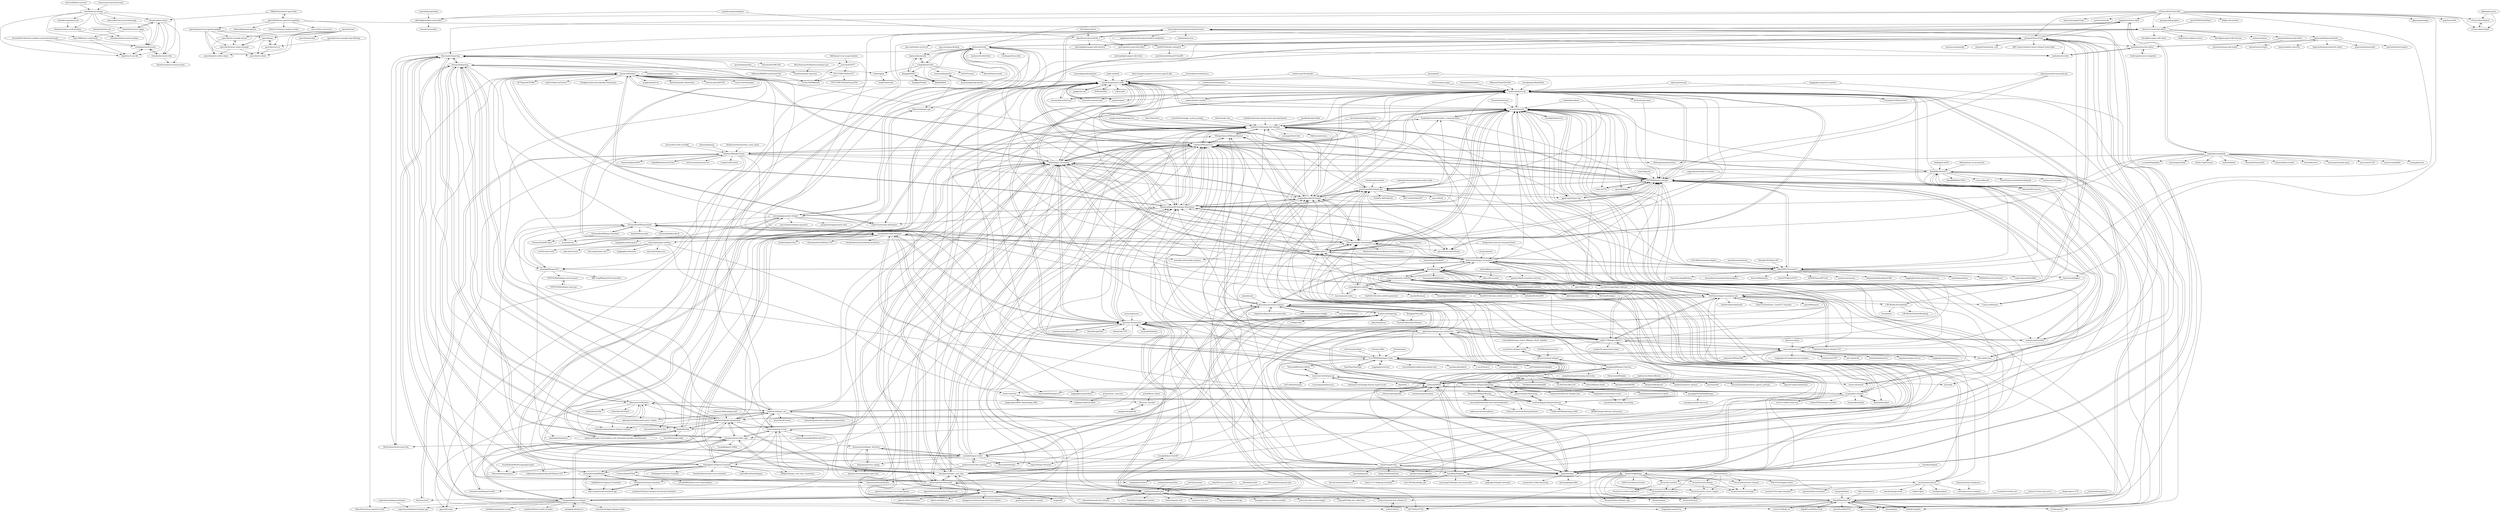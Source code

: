digraph G {
"microsoft/fluent-ui-react" -> "rehooks/local-storage" ["e"=1]
"espnet/espnet" -> "pyannote/pyannote-audio" ["e"=1]
"Azure-Samples/cognitive-services-speech-sdk" -> "pyannote/pyannote-audio" ["e"=1]
"jiaaro/pydub" -> "pyannote/pyannote-audio" ["e"=1]
"jiaaro/pydub" -> "snakers4/silero-vad" ["e"=1]
"donavon/use-persisted-state" -> "rehooks/local-storage" ["e"=1]
"Picovoice/porcupine" -> "snakers4/silero-vad" ["e"=1]
"wq2012/awesome-diarization" -> "pyannote/pyannote-audio" ["e"=1]
"wq2012/awesome-diarization" -> "juanmc2005/diart" ["e"=1]
"jdepoix/youtube-transcript-api" -> "m-bain/whisperX" ["e"=1]
"jdepoix/youtube-transcript-api" -> "SYSTRAN/faster-whisper" ["e"=1]
"jdepoix/youtube-transcript-api" -> "pyannote/pyannote-audio" ["e"=1]
"oTranscribe/oTranscribe" -> "espy/transcribe"
"oTranscribe/oTranscribe" -> "oTranscribe/oTplayer"
"oTranscribe/oTranscribe" -> "gkarsay/parlatype" ["e"=1]
"oTranscribe/oTranscribe" -> "bugbakery/transcribee"
"oTranscribe/oTranscribe" -> "oTranscribe/oTinput"
"oTranscribe/oTranscribe" -> "JuergenFleiss/aTrain"
"oTranscribe/oTranscribe" -> "baracunatana/pmTrans"
"oTranscribe/oTranscribe" -> "glitchdigital/video-transcriber"
"oTranscribe/oTranscribe" -> "bbc/react-transcript-editor"
"oTranscribe/oTranscribe" -> "pculture/unisubs"
"oTranscribe/oTranscribe" -> "Sharrnah/whispering"
"oTranscribe/oTranscribe" -> "nprapps/dailygraphics" ["e"=1]
"oTranscribe/oTranscribe" -> "mayeaux/generate-subtitles"
"oTranscribe/oTranscribe" -> "WSJ/scroll-watcher" ["e"=1]
"oTranscribe/oTranscribe" -> "baxtree/subaligner" ["e"=1]
"google/uis-rnn" -> "pyannote/pyannote-audio" ["e"=1]
"ropenscilabs/qcoder" -> "Ronggui/RQDA"
"ropenscilabs/qcoder" -> "ccbogel/QualCoder"
"bbc/react-transcript-editor" -> "pietrop/slate-transcript-editor"
"bbc/react-transcript-editor" -> "OpenNewsLabs/autoEdit_2"
"bbc/react-transcript-editor" -> "smlum/scription"
"bbc/react-transcript-editor" -> "bbc/digital-paper-edit-client"
"bbc/react-transcript-editor" -> "ftlabs/transcription-service"
"bbc/react-transcript-editor" -> "alexnorton/transcript-editor"
"bbc/react-transcript-editor" -> "pietrop/digital-paper-edit-electron"
"bbc/react-transcript-editor" -> "bbc/digital-paper-edit-electron"
"bbc/react-transcript-editor" -> "hyperaudio/hyperaudio-lite"
"tlapinsk/coding-interview-university" -> "sindresorhus/awesome-whisper"
"rehooks/component-size" -> "rehooks/window-scroll-position"
"timsainb/noisereduce" -> "snakers4/silero-vad" ["e"=1]
"ccbogel/QualCoder" -> "ropenscilabs/qcoder"
"ccbogel/QualCoder" -> "Ronggui/RQDA"
"ccbogel/QualCoder" -> "remram44/taguette"
"ccbogel/QualCoder" -> "RQDA/RQDA"
"ccbogel/QualCoder" -> "kaixxx/noScribe"
"ccbogel/QualCoder" -> "forTEXT/catma"
"ccbogel/QualCoder" -> "trinker/qdap"
"ccbogel/QualCoder" -> "BarraQDA/nvivotools"
"jasp-stats/jasp-desktop" -> "ropenscilabs/qcoder" ["e"=1]
"rehooks/local-storage" -> "rehooks/online-status"
"rehooks/local-storage" -> "CharlesStover/use-clippy"
"rehooks/local-storage" -> "rehooks/network-status"
"rehooks/local-storage" -> "kigiri/react-use-idb"
"rehooks/local-storage" -> "rehooks/component-size"
"rehooks/local-storage" -> "hupe1980/react-script-hook"
"rehooks/local-storage" -> "dance2die/react-use-localstorage"
"rehooks/local-storage" -> "rehooks/window-scroll-position"
"rehooks/local-storage" -> "rehooks/document-title"
"MikeyParton/react-speech-kit" -> "JamesBrill/react-speech-recognition"
"MikeyParton/react-speech-kit" -> "rehooks/online-status"
"dermatologist/nlp-qrmine" -> "remram44/taguette"
"rehooks/window-size" -> "rehooks/window-mouse-position"
"rehooks/window-scroll-position" -> "rehooks/window-mouse-position"
"AvraamMavridis/react-window-communication-hook" -> "rehooks/network-status"
"AvraamMavridis/react-window-communication-hook" -> "kigiri/react-use-idb"
"rehooks/document-title" -> "rehooks/network-status"
"rehooks/document-title" -> "dimitrinicolas/use-mouse-action"
"CharlesStover/use-clippy" -> "rehooks/online-status"
"CharlesStover/use-clippy" -> "rehooks/network-status"
"CharlesStover/use-clippy" -> "hupe1980/react-script-hook"
"remram44/taguette" -> "dermatologist/nlp-qrmine"
"hupe1980/react-script-hook" -> "kigiri/react-use-idb"
"hupe1980/react-script-hook" -> "rehooks/network-status"
"ejb/progressor.js" -> "oTranscribe/oTinput"
"ejb/progressor.js" -> "oTranscribe/oTplayer"
"speechly/start" -> "speechly/nlu-example-parser"
"speechly/start" -> "speechly/speechly" ["e"=1]
"speechly/start" -> "speechly/browser-client-example"
"speechly/start" -> "speechly/slu-client"
"speechly/start" -> "speechly/api"
"speechly/start" -> "speechly/photo-editor-demo"
"rehooks/network-status" -> "rehooks/document-title"
"rehooks/network-status" -> "rehooks/online-status"
"rehooks/network-status" -> "kigiri/react-use-idb"
"rehooks/online-status" -> "rehooks/network-status"
"rehooks/online-status" -> "kigiri/react-use-idb"
"rehooks/online-status" -> "dimitrinicolas/use-mouse-action"
"rehooks/online-status" -> "rehooks/document-title"
"rehooks/online-status" -> "CharlesStover/use-clippy"
"kigiri/react-use-idb" -> "rehooks/network-status"
"coqui-ai/TTS" -> "SYSTRAN/faster-whisper" ["e"=1]
"alphacep/vosk-api" -> "SYSTRAN/faster-whisper" ["e"=1]
"alphacep/vosk-api" -> "snakers4/silero-vad" ["e"=1]
"speechbrain/speechbrain" -> "pyannote/pyannote-audio" ["e"=1]
"speechbrain/speechbrain" -> "snakers4/silero-vad" ["e"=1]
"NVIDIA/NeMo" -> "pyannote/pyannote-audio" ["e"=1]
"abhirooptalasila/AutoSub" -> "m1guelpf/auto-subtitle" ["e"=1]
"abhirooptalasila/AutoSub" -> "absadiki/subsai" ["e"=1]
"snakers4/silero-models" -> "snakers4/silero-vad" ["e"=1]
"snakers4/silero-models" -> "pyannote/pyannote-audio" ["e"=1]
"snakers4/silero-models" -> "m-bain/whisperX" ["e"=1]
"facebookresearch/demucs" -> "pyannote/pyannote-audio" ["e"=1]
"baxtree/subaligner" -> "URUWorks/TeroSubtitler" ["e"=1]
"nidhaloff/deep-translator" -> "xhluca/dl-translate" ["e"=1]
"tyiannak/pyAudioAnalysis" -> "pyannote/pyannote-audio" ["e"=1]
"argosopentech/argos-translate" -> "OpenNMT/CTranslate2" ["e"=1]
"argosopentech/argos-translate" -> "SYSTRAN/faster-whisper" ["e"=1]
"zhw2590582/SubPlayer" -> "bbc/react-transcript-editor" ["e"=1]
"Helsinki-NLP/Opus-MT" -> "OpenNMT/CTranslate2" ["e"=1]
"OpenNMT/CTranslate2" -> "SYSTRAN/faster-whisper"
"OpenNMT/CTranslate2" -> "huggingface/text-generation-inference" ["e"=1]
"OpenNMT/CTranslate2" -> "turboderp/exllama" ["e"=1]
"OpenNMT/CTranslate2" -> "ufal/whisper_streaming"
"OpenNMT/CTranslate2" -> "NVIDIA/FasterTransformer" ["e"=1]
"OpenNMT/CTranslate2" -> "snakers4/silero-vad"
"OpenNMT/CTranslate2" -> "casper-hansen/AutoAWQ" ["e"=1]
"OpenNMT/CTranslate2" -> "FasterDecoding/Medusa" ["e"=1]
"OpenNMT/CTranslate2" -> "bitsandbytes-foundation/bitsandbytes" ["e"=1]
"OpenNMT/CTranslate2" -> "InternLM/lmdeploy" ["e"=1]
"OpenNMT/CTranslate2" -> "AutoGPTQ/AutoGPTQ" ["e"=1]
"OpenNMT/CTranslate2" -> "NVIDIA/TensorRT-LLM" ["e"=1]
"OpenNMT/CTranslate2" -> "marian-nmt/marian" ["e"=1]
"OpenNMT/CTranslate2" -> "m-bain/whisperX"
"OpenNMT/CTranslate2" -> "deepspeedai/DeepSpeed-MII" ["e"=1]
"superdesk/superdesk" -> "glitchdigital/video-transcriber" ["e"=1]
"hyperaudio/hyperaudio-lite" -> "geekodour/wscribe-editor"
"hyperaudio/hyperaudio-lite" -> "hyperaudio/hyperaudio-lite-editor"
"hyperaudio/hyperaudio-lite" -> "hyperaudio/hyperaudio"
"hyperaudio/hyperaudio-lite" -> "umd-mith/webvtt-player"
"hyperaudio/hyperaudio-lite" -> "hyperaudio/ha-converter"
"pietrop/slate-transcript-editor" -> "pietrop/digital-paper-edit-client"
"RQDA/RQDA" -> "Ronggui/RQDA"
"speechly/nlu-example-parser" -> "speechly/photo-editor-demo"
"speechly/nlu-example-parser" -> "speechly/browser-client-example"
"speechly/browser-client-example" -> "speechly/photo-editor-demo"
"speechly/browser-client-example" -> "speechly/slu-client"
"speechly/browser-client-example" -> "speechly/nlu-example-parser"
"rany2/edge-tts" -> "SYSTRAN/faster-whisper" ["e"=1]
"kaldi-asr/kaldi" -> "pyannote/pyannote-audio" ["e"=1]
"snakers4/silero-vad" -> "pyannote/pyannote-audio"
"snakers4/silero-vad" -> "wiseman/py-webrtcvad" ["e"=1]
"snakers4/silero-vad" -> "speechbrain/speechbrain" ["e"=1]
"snakers4/silero-vad" -> "SYSTRAN/faster-whisper"
"snakers4/silero-vad" -> "snakers4/silero-models" ["e"=1]
"snakers4/silero-vad" -> "modelscope/FunASR" ["e"=1]
"snakers4/silero-vad" -> "wenet-e2e/wenet" ["e"=1]
"snakers4/silero-vad" -> "espnet/espnet" ["e"=1]
"snakers4/silero-vad" -> "m-bain/whisperX"
"snakers4/silero-vad" -> "ricky0123/vad"
"snakers4/silero-vad" -> "ufal/whisper_streaming"
"snakers4/silero-vad" -> "FunAudioLLM/SenseVoice" ["e"=1]
"snakers4/silero-vad" -> "asteroid-team/asteroid" ["e"=1]
"snakers4/silero-vad" -> "k2-fsa/sherpa-onnx" ["e"=1]
"snakers4/silero-vad" -> "k2-fsa/k2" ["e"=1]
"juanmc2005/diart" -> "wq2012/awesome-diarization" ["e"=1]
"juanmc2005/diart" -> "pyannote/pyannote-audio"
"juanmc2005/diart" -> "hitachi-speech/EEND" ["e"=1]
"juanmc2005/diart" -> "wenet-e2e/wespeaker" ["e"=1]
"juanmc2005/diart" -> "BUTSpeechFIT/VBx" ["e"=1]
"juanmc2005/diart" -> "wq2012/SpectralCluster" ["e"=1]
"juanmc2005/diart" -> "ufal/whisper_streaming"
"juanmc2005/diart" -> "DongKeon/Awesome-Speaker-Diarization" ["e"=1]
"juanmc2005/diart" -> "linto-ai/whisper-timestamped"
"juanmc2005/diart" -> "nryant/dscore" ["e"=1]
"juanmc2005/diart" -> "collabora/WhisperLive"
"juanmc2005/diart" -> "snakers4/silero-vad"
"juanmc2005/diart" -> "google/speaker-id" ["e"=1]
"juanmc2005/diart" -> "MahmoudAshraf97/whisper-diarization"
"juanmc2005/diart" -> "taylorlu/Speaker-Diarization" ["e"=1]
"headwaymaps/headway" -> "schibsted/WAAS" ["e"=1]
"DeepLcom/deepl-python" -> "jianfch/stable-ts" ["e"=1]
"DeepLcom/deepl-python" -> "Softcatala/whisper-ctranslate2" ["e"=1]
"mosecorg/mosec" -> "speaches-ai/speaches" ["e"=1]
"wenet-e2e/wenet" -> "snakers4/silero-vad" ["e"=1]
"bluxmit/alnoda-workspaces" -> "carteakey/server-compose" ["e"=1]
"xhluca/dl-translate" -> "absadiki/subsai"
"zackees/transcribe-anything" -> "savbell/whisper-writer"
"zackees/transcribe-anything" -> "HenestrosaDev/audiotext"
"zackees/transcribe-anything" -> "transcriptionstream/transcriptionstream"
"zackees/transcribe-anything" -> "hayabhay/frogbase"
"zackees/transcribe-anything" -> "schibsted/WAAS"
"speechly/api" -> "speechly/slu-client"
"speechly/api" -> "speechly/react-ui"
"speechly/api" -> "speechly/browser-client-example"
"speechly/react-example-repo-filtering" -> "speechly/react-ui"
"speechly/react-ui" -> "speechly/slu-client"
"speechly/react-ui" -> "speechly/api"
"speechly/speech-recognition-polyfill" -> "speechly/slu-client"
"speechly/speech-recognition-polyfill" -> "speechly/react-ui"
"speechly/speech-recognition-polyfill" -> "speechly/api"
"speechly/speech-recognition-polyfill" -> "speechly/photo-editor-demo"
"speechly/speech-recognition-polyfill" -> "speechly/nlu-example-parser"
"speechly/speech-recognition-polyfill" -> "speechly/browser-client-example"
"oTranscribe/oTinput" -> "oTranscribe/oTplayer"
"oTranscribe/oTplayer" -> "oTranscribe/oTinput"
"Sivan22/ca-netfree" -> "Sivan22/ca-netfree-android14"
"Sivan22/ca-netfree" -> "Sivan22/otzaria-download"
"Sivan22/ca-netfree" -> "Sivan22/halacha-classification"
"neonbjb/tortoise-tts" -> "m-bain/whisperX" ["e"=1]
"saharmor/dalle-playground" -> "saharmor/whisper-playground" ["e"=1]
"Rikorose/DeepFilterNet" -> "snakers4/silero-vad" ["e"=1]
"ezshine/AwesomeSites" -> "kadirnar/whisper-plus" ["e"=1]
"dscripka/openWakeWord" -> "snakers4/silero-vad" ["e"=1]
"ELS-RD/transformer-deploy" -> "OpenNMT/CTranslate2" ["e"=1]
"MycroftAI/mimic3" -> "KoljaB/RealtimeTTS" ["e"=1]
"TryQuiet/quiet" -> "FL33TW00D/whisper-turbo" ["e"=1]
"bugbakery/audapolis" -> "bugbakery/transcribee"
"bugbakery/audapolis" -> "MahmoudAshraf97/whisper-diarization"
"bugbakery/audapolis" -> "pretzelai/pretzelai" ["e"=1]
"bugbakery/audapolis" -> "Surfer-Org/Protocol" ["e"=1]
"bugbakery/audapolis" -> "stefanw/bibbot" ["e"=1]
"bugbakery/audapolis" -> "StreamPot/StreamPot" ["e"=1]
"bugbakery/audapolis" -> "zlwaterfield/scramble" ["e"=1]
"bugbakery/audapolis" -> "reworkd/tarsier" ["e"=1]
"bugbakery/audapolis" -> "arunsupe/semantic-grep" ["e"=1]
"bugbakery/audapolis" -> "wasi-master/13ft" ["e"=1]
"bugbakery/audapolis" -> "lifeiteng/OmniSenseVoice" ["e"=1]
"bugbakery/audapolis" -> "linto-ai/whisper-timestamped"
"bugbakery/audapolis" -> "maoserr/epublifier" ["e"=1]
"bugbakery/audapolis" -> "sonnyp/Junction" ["e"=1]
"bugbakery/audapolis" -> "o-oconnell/mp4grep"
"trinker/qdap" -> "trinker/textreadr"
"jctian98/e2e_lfmmi" -> "Slyne/ctc_decoder" ["e"=1]
"mkiol/dsnote" -> "sindresorhus/awesome-whisper" ["e"=1]
"stevenhillis/awesome-asr-contextualization" -> "BriansIDP/WhisperBiasing"
"stevenhillis/awesome-asr-contextualization" -> "mtkresearch/clairaudience"
"stevenhillis/awesome-asr-contextualization" -> "thuhcsi/Contextual-Biasing-Dataset"
"huggingface/community-events" -> "Vaibhavs10/fast-whisper-finetuning"
"huggingface/community-events" -> "parambharat/whisper-finetuning"
"bbc/VideoContext" -> "OpenNewsLabs/autoEdit_2" ["e"=1]
"killfrenzy96/KillFrenzyAvatarText" -> "Frosty704/Billboard" ["e"=1]
"Ronggui/RQDA" -> "RQDA/RQDA"
"Ronggui/RQDA" -> "Ronggui/PyQDA"
"Ronggui/RQDA" -> "ropenscilabs/qcoder"
"Slyne/ctc_decoder" -> "pengzhendong/welm"
"openai/whisper" -> "SYSTRAN/faster-whisper" ["e"=1]
"ggml-org/whisper.cpp" -> "SYSTRAN/faster-whisper" ["e"=1]
"ggml-org/whisper.cpp" -> "m-bain/whisperX" ["e"=1]
"saharmor/whisper-playground" -> "shirayu/whispering"
"saharmor/whisper-playground" -> "chengsokdara/use-whisper"
"saharmor/whisper-playground" -> "mallorbc/whisper_mic"
"saharmor/whisper-playground" -> "juanmc2005/diart"
"saharmor/whisper-playground" -> "davabase/transcriber_app"
"saharmor/whisper-playground" -> "davabase/whisper_real_time"
"saharmor/whisper-playground" -> "appvoid/vosper"
"saharmor/whisper-playground" -> "Majdoddin/nlp"
"saharmor/whisper-playground" -> "ufal/whisper_streaming"
"saharmor/whisper-playground" -> "collabora/WhisperLive"
"saharmor/whisper-playground" -> "Nikorasu/LiveWhisper"
"saharmor/whisper-playground" -> "tobiashuttinger/openai-whisper-realtime"
"saharmor/whisper-playground" -> "Sharrnah/whispering"
"saharmor/whisper-playground" -> "oliverguhr/wav2vec2-live" ["e"=1]
"saharmor/whisper-playground" -> "reriiasu/speech-to-text"
"m-bain/whisperX" -> "SYSTRAN/faster-whisper"
"m-bain/whisperX" -> "pyannote/pyannote-audio"
"m-bain/whisperX" -> "MahmoudAshraf97/whisper-diarization"
"m-bain/whisperX" -> "Vaibhavs10/insanely-fast-whisper"
"m-bain/whisperX" -> "ggml-org/whisper.cpp" ["e"=1]
"m-bain/whisperX" -> "openai/whisper" ["e"=1]
"m-bain/whisperX" -> "snakers4/silero-vad"
"m-bain/whisperX" -> "linto-ai/whisper-timestamped"
"m-bain/whisperX" -> "speechbrain/speechbrain" ["e"=1]
"m-bain/whisperX" -> "sanchit-gandhi/whisper-jax"
"m-bain/whisperX" -> "coqui-ai/TTS" ["e"=1]
"m-bain/whisperX" -> "neonbjb/tortoise-tts" ["e"=1]
"m-bain/whisperX" -> "huggingface/distil-whisper"
"m-bain/whisperX" -> "modelscope/FunASR" ["e"=1]
"m-bain/whisperX" -> "facebookresearch/seamless_communication" ["e"=1]
"chidiwilliams/buzz" -> "SYSTRAN/faster-whisper" ["e"=1]
"chidiwilliams/buzz" -> "m-bain/whisperX" ["e"=1]
"modelscope/FunASR" -> "snakers4/silero-vad" ["e"=1]
"modelscope/FunASR" -> "SYSTRAN/faster-whisper" ["e"=1]
"modelscope/FunASR" -> "pyannote/pyannote-audio" ["e"=1]
"Const-me/Whisper" -> "SYSTRAN/faster-whisper" ["e"=1]
"Const-me/Whisper" -> "m-bain/whisperX" ["e"=1]
"pyannote/pyannote-audio" -> "speechbrain/speechbrain" ["e"=1]
"pyannote/pyannote-audio" -> "m-bain/whisperX"
"pyannote/pyannote-audio" -> "wq2012/awesome-diarization" ["e"=1]
"pyannote/pyannote-audio" -> "snakers4/silero-vad"
"pyannote/pyannote-audio" -> "MahmoudAshraf97/whisper-diarization"
"pyannote/pyannote-audio" -> "espnet/espnet" ["e"=1]
"pyannote/pyannote-audio" -> "SYSTRAN/faster-whisper"
"pyannote/pyannote-audio" -> "juanmc2005/diart"
"pyannote/pyannote-audio" -> "wiseman/py-webrtcvad" ["e"=1]
"pyannote/pyannote-audio" -> "google/uis-rnn" ["e"=1]
"pyannote/pyannote-audio" -> "NVIDIA/NeMo" ["e"=1]
"pyannote/pyannote-audio" -> "s3prl/s3prl" ["e"=1]
"pyannote/pyannote-audio" -> "asteroid-team/asteroid" ["e"=1]
"pyannote/pyannote-audio" -> "modelscope/FunASR" ["e"=1]
"pyannote/pyannote-audio" -> "wenet-e2e/wenet" ["e"=1]
"Majdoddin/nlp" -> "yinruiqing/pyannote-whisper"
"Majdoddin/nlp" -> "NavodPeiris/speechlib"
"Majdoddin/nlp" -> "lablab-ai/Whisper-transcription_and_diarization-speaker-identification-"
"Majdoddin/nlp" -> "MahmoudAshraf97/whisper-diarization"
"Majdoddin/nlp" -> "saharmor/whisper-playground"
"Majdoddin/nlp" -> "pyannote/pyannote-audio"
"Majdoddin/nlp" -> "akashmjn/tinydiarize" ["e"=1]
"Majdoddin/nlp" -> "shirayu/whispering"
"lablab-ai/Whisper-transcription_and_diarization-speaker-identification-" -> "yinruiqing/pyannote-whisper"
"lablab-ai/Whisper-transcription_and_diarization-speaker-identification-" -> "Majdoddin/nlp"
"linto-ai/whisper-timestamped" -> "jianfch/stable-ts"
"linto-ai/whisper-timestamped" -> "m-bain/whisperX"
"linto-ai/whisper-timestamped" -> "MahmoudAshraf97/whisper-diarization"
"linto-ai/whisper-timestamped" -> "juanmc2005/diart"
"linto-ai/whisper-timestamped" -> "pyannote/pyannote-audio"
"linto-ai/whisper-timestamped" -> "SYSTRAN/faster-whisper"
"linto-ai/whisper-timestamped" -> "snakers4/silero-vad"
"linto-ai/whisper-timestamped" -> "ufal/whisper_streaming"
"linto-ai/whisper-timestamped" -> "nyrahealth/CrisperWhisper"
"linto-ai/whisper-timestamped" -> "huggingface/distil-whisper"
"linto-ai/whisper-timestamped" -> "MontrealCorpusTools/Montreal-Forced-Aligner" ["e"=1]
"linto-ai/whisper-timestamped" -> "sanchit-gandhi/whisper-jax"
"linto-ai/whisper-timestamped" -> "yl4579/StyleTTS2" ["e"=1]
"linto-ai/whisper-timestamped" -> "Vaibhavs10/insanely-fast-whisper"
"linto-ai/whisper-timestamped" -> "speechbrain/speechbrain" ["e"=1]
"quanteda/quanteda" -> "trinker/qdap" ["e"=1]
"rhasspy/piper" -> "SYSTRAN/faster-whisper" ["e"=1]
"rhasspy/piper" -> "KoljaB/RealtimeTTS" ["e"=1]
"supershaneski/openai-whisper" -> "supershaneski/openai-whisper-api"
"ThioJoe/Auto-Synced-Translated-Dubs" -> "Softcatala/whisper-ctranslate2" ["e"=1]
"ThioJoe/Auto-Synced-Translated-Dubs" -> "jianfch/stable-ts" ["e"=1]
"ThioJoe/Auto-Synced-Translated-Dubs" -> "Purfview/whisper-standalone-win" ["e"=1]
"schibsted/WAAS" -> "hayabhay/frogbase"
"schibsted/WAAS" -> "sindresorhus/awesome-whisper"
"schibsted/WAAS" -> "innovatorved/whisper.api"
"schibsted/WAAS" -> "ahmetoner/whisper-asr-webservice"
"schibsted/WAAS" -> "cfortuner/promptable" ["e"=1]
"schibsted/WAAS" -> "pluja/whishper"
"schibsted/WAAS" -> "mayeaux/generate-subtitles"
"schibsted/WAAS" -> "headwaymaps/headway" ["e"=1]
"schibsted/WAAS" -> "m-bain/whisperX"
"schibsted/WAAS" -> "huggingface/distil-whisper"
"schibsted/WAAS" -> "linto-ai/whisper-timestamped"
"schibsted/WAAS" -> "speaches-ai/speaches"
"schibsted/WAAS" -> "m1guelpf/yt-whisper"
"schibsted/WAAS" -> "FL33TW00D/whisper-turbo"
"schibsted/WAAS" -> "JuergenFleiss/aTrain"
"ahmetoner/whisper-asr-webservice" -> "speaches-ai/speaches"
"ahmetoner/whisper-asr-webservice" -> "SYSTRAN/faster-whisper"
"ahmetoner/whisper-asr-webservice" -> "collabora/WhisperLive"
"ahmetoner/whisper-asr-webservice" -> "m-bain/whisperX"
"ahmetoner/whisper-asr-webservice" -> "schibsted/WAAS"
"ahmetoner/whisper-asr-webservice" -> "ufal/whisper_streaming"
"ahmetoner/whisper-asr-webservice" -> "huggingface/distil-whisper"
"ahmetoner/whisper-asr-webservice" -> "linto-ai/whisper-timestamped"
"ahmetoner/whisper-asr-webservice" -> "pluja/whishper"
"ahmetoner/whisper-asr-webservice" -> "sanchit-gandhi/whisper-jax"
"ahmetoner/whisper-asr-webservice" -> "jhj0517/Whisper-WebUI"
"ahmetoner/whisper-asr-webservice" -> "MahmoudAshraf97/whisper-diarization"
"ahmetoner/whisper-asr-webservice" -> "davabase/whisper_real_time"
"ahmetoner/whisper-asr-webservice" -> "modelscope/FunASR" ["e"=1]
"ahmetoner/whisper-asr-webservice" -> "saharmor/whisper-playground"
"m1guelpf/auto-subtitle" -> "absadiki/subsai"
"m1guelpf/auto-subtitle" -> "abhirooptalasila/AutoSub" ["e"=1]
"m1guelpf/auto-subtitle" -> "m1guelpf/yt-whisper"
"m1guelpf/auto-subtitle" -> "mayeaux/generate-subtitles"
"m1guelpf/auto-subtitle" -> "jianfch/stable-ts"
"m1guelpf/auto-subtitle" -> "YaoFANGUK/video-subtitle-generator" ["e"=1]
"m1guelpf/auto-subtitle" -> "smacke/ffsubsync" ["e"=1]
"m1guelpf/auto-subtitle" -> "NisaarAgharia/AI-Shorts-Creator" ["e"=1]
"m1guelpf/auto-subtitle" -> "Purfview/whisper-standalone-win"
"m1guelpf/auto-subtitle" -> "tmoroney/auto-subs" ["e"=1]
"m1guelpf/auto-subtitle" -> "YaoFANGUK/video-subtitle-extractor" ["e"=1]
"m1guelpf/auto-subtitle" -> "linto-ai/whisper-timestamped"
"m1guelpf/auto-subtitle" -> "jhj0517/Whisper-WebUI"
"m1guelpf/auto-subtitle" -> "McCloudS/subgen" ["e"=1]
"m1guelpf/auto-subtitle" -> "botbahlul/PyAutoSRT"
"wiseman/py-webrtcvad" -> "snakers4/silero-vad" ["e"=1]
"wiseman/py-webrtcvad" -> "pyannote/pyannote-audio" ["e"=1]
"Carleslc/AudioToText" -> "HenestrosaDev/audiotext"
"Carleslc/AudioToText" -> "javedali99/audio-to-text-transcription"
"m1guelpf/yt-whisper" -> "dsymbol/decipher" ["e"=1]
"m1guelpf/yt-whisper" -> "jianfch/stable-ts"
"m1guelpf/yt-whisper" -> "ArthurFDLR/whisper-youtube" ["e"=1]
"m1guelpf/yt-whisper" -> "m1guelpf/auto-subtitle"
"m1guelpf/yt-whisper" -> "schibsted/WAAS"
"m1guelpf/yt-whisper" -> "linto-ai/whisper-timestamped"
"m1guelpf/yt-whisper" -> "mayeaux/generate-subtitles"
"m1guelpf/yt-whisper" -> "ieasybooks/tafrigh" ["e"=1]
"m1guelpf/yt-whisper" -> "Nikorasu/LiveWhisper"
"m1guelpf/yt-whisper" -> "w1nt3r-eth/hot-chain-svg" ["e"=1]
"m1guelpf/yt-whisper" -> "absadiki/subsai"
"m1guelpf/yt-whisper" -> "shirayu/whispering"
"m1guelpf/yt-whisper" -> "Softcatala/whisper-ctranslate2"
"m1guelpf/yt-whisper" -> "m-bain/whisperX"
"m1guelpf/yt-whisper" -> "saharmor/whisper-playground"
"cfortuner/promptable" -> "schibsted/WAAS" ["e"=1]
"Sharrnah/whispering-ui" -> "Sharrnah/whispering"
"mallorbc/whisper_mic" -> "pkhungurn/talking-head-anime-3-demo" ["e"=1]
"mallorbc/whisper_mic" -> "harlanhong/awesome-talking-head-generation" ["e"=1]
"mallorbc/whisper_mic" -> "saharmor/whisper-playground"
"mallorbc/whisper_mic" -> "Nikorasu/LiveWhisper"
"mallorbc/whisper_mic" -> "shirayu/whispering"
"mallorbc/whisper_mic" -> "davabase/whisper_real_time"
"mallorbc/whisper_mic" -> "awexandrr/audioWhisper"
"mallorbc/whisper_mic" -> "reriiasu/speech-to-text"
"mallorbc/whisper_mic" -> "Sharrnah/whispering"
"mallorbc/whisper_mic" -> "Koischizo/AI-Vtuber" ["e"=1]
"mallorbc/whisper_mic" -> "collabora/WhisperLive"
"mallorbc/whisper_mic" -> "ufal/whisper_streaming"
"mallorbc/whisper_mic" -> "sindresorhus/awesome-whisper"
"mallorbc/whisper_mic" -> "tobiashuttinger/openai-whisper-realtime"
"mallorbc/whisper_mic" -> "braden-w/whispering"
"k2-fsa/sherpa-onnx" -> "snakers4/silero-vad" ["e"=1]
"k2-fsa/sherpa-onnx" -> "SYSTRAN/faster-whisper" ["e"=1]
"MahmoudAshraf97/whisper-diarization" -> "m-bain/whisperX"
"MahmoudAshraf97/whisper-diarization" -> "pyannote/pyannote-audio"
"MahmoudAshraf97/whisper-diarization" -> "SYSTRAN/faster-whisper"
"MahmoudAshraf97/whisper-diarization" -> "Vaibhavs10/insanely-fast-whisper"
"MahmoudAshraf97/whisper-diarization" -> "linto-ai/whisper-timestamped"
"MahmoudAshraf97/whisper-diarization" -> "juanmc2005/diart"
"MahmoudAshraf97/whisper-diarization" -> "wq2012/awesome-diarization" ["e"=1]
"MahmoudAshraf97/whisper-diarization" -> "transcriptionstream/transcriptionstream"
"MahmoudAshraf97/whisper-diarization" -> "ufal/whisper_streaming"
"MahmoudAshraf97/whisper-diarization" -> "collabora/WhisperLive"
"MahmoudAshraf97/whisper-diarization" -> "sanchit-gandhi/whisper-jax"
"MahmoudAshraf97/whisper-diarization" -> "snakers4/silero-vad"
"MahmoudAshraf97/whisper-diarization" -> "huggingface/distil-whisper"
"MahmoudAshraf97/whisper-diarization" -> "speechbrain/speechbrain" ["e"=1]
"MahmoudAshraf97/whisper-diarization" -> "yinruiqing/pyannote-whisper"
"davabase/whisper_real_time" -> "collabora/WhisperLive"
"davabase/whisper_real_time" -> "ufal/whisper_streaming"
"davabase/whisper_real_time" -> "davabase/transcriber_app"
"davabase/whisper_real_time" -> "SYSTRAN/faster-whisper"
"davabase/whisper_real_time" -> "alesaccoia/VoiceStreamAI"
"davabase/whisper_real_time" -> "m-bain/whisperX"
"davabase/whisper_real_time" -> "chengsokdara/use-whisper"
"davabase/whisper_real_time" -> "MahmoudAshraf97/whisper-diarization"
"davabase/whisper_real_time" -> "Vaibhavs10/insanely-fast-whisper"
"davabase/whisper_real_time" -> "sanchit-gandhi/whisper-jax"
"davabase/whisper_real_time" -> "mallorbc/whisper_mic"
"davabase/whisper_real_time" -> "linto-ai/whisper-timestamped"
"davabase/whisper_real_time" -> "KoljaB/RealtimeSTT"
"davabase/whisper_real_time" -> "saharmor/whisper-playground"
"davabase/whisper_real_time" -> "huggingface/distil-whisper"
"Nikorasu/LiveWhisper" -> "JohnZolton/scribe" ["e"=1]
"Nikorasu/LiveWhisper" -> "pkhungurn/talking-head-anime-3-demo" ["e"=1]
"Nikorasu/LiveWhisper" -> "Sharrnah/whispering"
"Nikorasu/LiveWhisper" -> "SchizoDev/AI-Vtuber" ["e"=1]
"Nikorasu/LiveWhisper" -> "appvoid/vosper"
"Nikorasu/LiveWhisper" -> "mallorbc/whisper_mic"
"Nikorasu/LiveWhisper" -> "tobiashuttinger/openai-whisper-realtime"
"octimot/StoryToolkitAI" -> "absadiki/subsai" ["e"=1]
"hayabhay/frogbase" -> "schibsted/WAAS"
"hayabhay/frogbase" -> "jojojaeger/whisper-streamlit"
"hayabhay/frogbase" -> "aschmelyun/subvert"
"hayabhay/frogbase" -> "mayeaux/generate-subtitles"
"hayabhay/frogbase" -> "bits-by-brandon/whisper-ui"
"hayabhay/frogbase" -> "EtienneAb3d/WhisperHallu"
"hayabhay/frogbase" -> "dory111111/babyagi-streamlit" ["e"=1]
"hayabhay/frogbase" -> "mmz-001/knowledge_gpt" ["e"=1]
"hayabhay/frogbase" -> "tomchang25/whisper-auto-transcribe"
"jianfch/stable-ts" -> "linto-ai/whisper-timestamped"
"jianfch/stable-ts" -> "m-bain/whisperX"
"jianfch/stable-ts" -> "MahmoudAshraf97/whisper-diarization"
"jianfch/stable-ts" -> "snakers4/silero-vad"
"jianfch/stable-ts" -> "nyrahealth/CrisperWhisper"
"jianfch/stable-ts" -> "SYSTRAN/faster-whisper"
"jianfch/stable-ts" -> "pyannote/pyannote-audio"
"jianfch/stable-ts" -> "Softcatala/whisper-ctranslate2"
"jianfch/stable-ts" -> "huggingface/distil-whisper"
"jianfch/stable-ts" -> "sanchit-gandhi/whisper-jax"
"jianfch/stable-ts" -> "resemble-ai/resemble-enhance" ["e"=1]
"jianfch/stable-ts" -> "ufal/whisper_streaming"
"jianfch/stable-ts" -> "EtienneAb3d/WhisperHallu"
"jianfch/stable-ts" -> "Vaibhavs10/insanely-fast-whisper"
"jianfch/stable-ts" -> "WhisperSpeech/WhisperSpeech" ["e"=1]
"yinruiqing/pyannote-whisper" -> "Jose-Sabater/whisper-pyannote"
"yinruiqing/pyannote-whisper" -> "Majdoddin/nlp"
"yinruiqing/pyannote-whisper" -> "pyannote/pyannote-audio"
"yinruiqing/pyannote-whisper" -> "MahmoudAshraf97/whisper-diarization"
"yinruiqing/pyannote-whisper" -> "juanmc2005/diart"
"yinruiqing/pyannote-whisper" -> "lablab-ai/Whisper-transcription_and_diarization-speaker-identification-"
"yinruiqing/pyannote-whisper" -> "pengzhendong/pyannote-onnx" ["e"=1]
"yinruiqing/pyannote-whisper" -> "EtienneAb3d/WhisperHallu"
"yinruiqing/pyannote-whisper" -> "nryant/dscore" ["e"=1]
"yinruiqing/pyannote-whisper" -> "huggingface/speechbox" ["e"=1]
"yinruiqing/pyannote-whisper" -> "kaixxx/noScribe"
"yinruiqing/pyannote-whisper" -> "wq2012/awesome-diarization" ["e"=1]
"mayeaux/generate-subtitles" -> "Kabanosk/whisper-website"
"mayeaux/generate-subtitles" -> "absadiki/subsai"
"mayeaux/generate-subtitles" -> "machinewrapped/gpt-subtrans" ["e"=1]
"mayeaux/generate-subtitles" -> "hayabhay/frogbase"
"mayeaux/generate-subtitles" -> "davabase/transcriber_app"
"mayeaux/generate-subtitles" -> "aschmelyun/subvert"
"mayeaux/generate-subtitles" -> "schibsted/WAAS"
"mayeaux/generate-subtitles" -> "Sharrnah/whispering"
"mayeaux/generate-subtitles" -> "m1guelpf/auto-subtitle"
"mayeaux/generate-subtitles" -> "saharmor/whisper-playground"
"mayeaux/generate-subtitles" -> "dsymbol/decipher" ["e"=1]
"mayeaux/generate-subtitles" -> "Majdoddin/nlp"
"mayeaux/generate-subtitles" -> "jianfch/stable-ts"
"mayeaux/generate-subtitles" -> "Softcatala/whisper-ctranslate2"
"mayeaux/generate-subtitles" -> "cgsvv/AISubtitle" ["e"=1]
"dsymbol/decipher" -> "m1guelpf/yt-whisper" ["e"=1]
"ricky0123/vad" -> "snakers4/silero-vad"
"ricky0123/vad" -> "ai-ng/swift" ["e"=1]
"ricky0123/vad" -> "pipecat-ai/pipecat" ["e"=1]
"ricky0123/vad" -> "ufal/whisper_streaming"
"ricky0123/vad" -> "davabase/whisper_real_time"
"ricky0123/vad" -> "chengsokdara/use-whisper"
"ricky0123/vad" -> "pipecat-ai/rtvi-web-demo" ["e"=1]
"ricky0123/vad" -> "collabora/WhisperLive"
"ricky0123/vad" -> "kdavis-mozilla/vad.js" ["e"=1]
"ricky0123/vad" -> "speaches-ai/speaches"
"ricky0123/vad" -> "deepgram-starters/nextjs-live-transcription" ["e"=1]
"ricky0123/vad" -> "lhl/voicechat2" ["e"=1]
"ricky0123/vad" -> "openai/openai-realtime-console" ["e"=1]
"ricky0123/vad" -> "KoljaB/RealtimeTTS"
"ricky0123/vad" -> "xenova/whisper-web"
"Dadangdut33/Speech-Translate" -> "Sharrnah/whispering"
"Dadangdut33/Speech-Translate" -> "Dadangdut33/Screen-Translate" ["e"=1]
"Dadangdut33/Speech-Translate" -> "davabase/transcriber_app"
"Dadangdut33/Speech-Translate" -> "SamirPaulb/real-time-voice-translator" ["e"=1]
"Dadangdut33/Speech-Translate" -> "Sharrnah/whispering-ui"
"Dadangdut33/Speech-Translate" -> "cyberofficial/Synthalingua"
"Dadangdut33/Speech-Translate" -> "HenestrosaDev/audiotext"
"Dadangdut33/Speech-Translate" -> "awexandrr/audioWhisper"
"Dadangdut33/Speech-Translate" -> "Carleslc/AudioToText"
"Dadangdut33/Speech-Translate" -> "davabase/whisper_real_time"
"Dadangdut33/Speech-Translate" -> "EtienneAb3d/WhisperHallu"
"Dadangdut33/Speech-Translate" -> "rudymohammadbali/OpenAI-Whisper-GUI"
"Dadangdut33/Speech-Translate" -> "mldljyh/whisper_real_time_translation"
"Dadangdut33/Speech-Translate" -> "collabora/WhisperLive"
"Dadangdut33/Speech-Translate" -> "reriiasu/speech-to-text"
"pkhungurn/talking-head-anime-3-demo" -> "mallorbc/whisper_mic" ["e"=1]
"pkhungurn/talking-head-anime-3-demo" -> "Nikorasu/LiveWhisper" ["e"=1]
"fortypercnt/stream-translator" -> "awexandrr/audioWhisper"
"fortypercnt/stream-translator" -> "ionic-bond/stream-translator-gpt"
"fortypercnt/stream-translator" -> "JonathanFly/faster-whisper-livestream-translator"
"shirayu/whispering" -> "saharmor/whisper-playground"
"shirayu/whispering" -> "tobiashuttinger/openai-whisper-realtime"
"shirayu/whispering" -> "Sharrnah/whispering"
"shirayu/whispering" -> "mallorbc/whisper_mic"
"shirayu/whispering" -> "davabase/transcriber_app"
"shirayu/whispering" -> "juanmc2005/diart"
"shirayu/whispering" -> "usefulsensors/openai-whisper" ["e"=1]
"shirayu/whispering" -> "Nikorasu/LiveWhisper"
"shirayu/whispering" -> "chengsokdara/use-whisper"
"shirayu/whispering" -> "collabora/WhisperLive"
"shirayu/whispering" -> "oliverguhr/wav2vec2-live" ["e"=1]
"shirayu/whispering" -> "Majdoddin/nlp"
"shirayu/whispering" -> "zhuzilin/whisper-openvino"
"shirayu/whispering" -> "EtienneAb3d/WhisperHallu"
"Sharrnah/whispering" -> "Sharrnah/whispering-ui"
"Sharrnah/whispering" -> "I5UCC/VRCTextboxSTT"
"Sharrnah/whispering" -> "awexandrr/audioWhisper"
"Sharrnah/whispering" -> "shirayu/whispering"
"Sharrnah/whispering" -> "yum-food/TaSTT"
"Sharrnah/whispering" -> "Dadangdut33/Speech-Translate"
"Sharrnah/whispering" -> "Nikorasu/LiveWhisper"
"Sharrnah/whispering" -> "Wordcab/wordcab-transcribe"
"Sharrnah/whispering" -> "VolcanicArts/VRCOSC" ["e"=1]
"davabase/transcriber_app" -> "davabase/whisper_real_time"
"davabase/transcriber_app" -> "saharmor/whisper-playground"
"davabase/transcriber_app" -> "shirayu/whispering"
"davabase/transcriber_app" -> "awexandrr/audioWhisper"
"davabase/transcriber_app" -> "Dadangdut33/Speech-Translate"
"davabase/transcriber_app" -> "chengsokdara/use-whisper"
"davabase/transcriber_app" -> "UmangRajpara13/Able"
"davabase/transcriber_app" -> "Nikorasu/LiveWhisper"
"davabase/transcriber_app" -> "reriiasu/speech-to-text"
"davabase/transcriber_app" -> "themanyone/whisper_dictation"
"EtienneAb3d/WhisperTimeSync" -> "EtienneAb3d/WhisperHallu"
"EtienneAb3d/WhisperTimeSync" -> "EtienneAb3d/SRT-Sync"
"awexandrr/audioWhisper" -> "fortypercnt/stream-translator"
"awexandrr/audioWhisper" -> "ionic-bond/stream-translator-gpt"
"jumon/whisper-finetuning" -> "vasistalodagala/whisper-finetune"
"yum-food/TaSTT" -> "I5UCC/VRCTextboxSTT"
"yum-food/TaSTT" -> "Frosty704/Billboard"
"I5UCC/VRCTextboxSTT" -> "I5UCC/VRCThumbParamsOSC"
"I5UCC/VRCTextboxSTT" -> "Frosty704/Billboard"
"BoiHanny/vrcosc-magicchatbox" -> "yum-food/TaSTT" ["e"=1]
"MiscellaneousStuff/openai-whisper-cpu" -> "zhuzilin/whisper-openvino"
"glitchdigital/video-transcriber" -> "newsdev/stevedore" ["e"=1]
"pengzhendong/welm" -> "Slyne/ctc_decoder"
"freedmand/semantra" -> "sanchit-gandhi/whisper-jax" ["e"=1]
"SYSTRAN/faster-whisper" -> "m-bain/whisperX"
"SYSTRAN/faster-whisper" -> "ggml-org/whisper.cpp" ["e"=1]
"SYSTRAN/faster-whisper" -> "Vaibhavs10/insanely-fast-whisper"
"SYSTRAN/faster-whisper" -> "snakers4/silero-vad"
"SYSTRAN/faster-whisper" -> "ufal/whisper_streaming"
"SYSTRAN/faster-whisper" -> "openai/whisper" ["e"=1]
"SYSTRAN/faster-whisper" -> "pyannote/pyannote-audio"
"SYSTRAN/faster-whisper" -> "modelscope/FunASR" ["e"=1]
"SYSTRAN/faster-whisper" -> "sanchit-gandhi/whisper-jax"
"SYSTRAN/faster-whisper" -> "OpenNMT/CTranslate2"
"SYSTRAN/faster-whisper" -> "collabora/WhisperLive"
"SYSTRAN/faster-whisper" -> "MahmoudAshraf97/whisper-diarization"
"SYSTRAN/faster-whisper" -> "coqui-ai/TTS" ["e"=1]
"SYSTRAN/faster-whisper" -> "fishaudio/fish-speech" ["e"=1]
"SYSTRAN/faster-whisper" -> "Const-me/Whisper" ["e"=1]
"JuergenFleiss/aTrain" -> "kaixxx/noScribe"
"JuergenFleiss/aTrain" -> "JuergenFleiss/atrain_core"
"JuergenFleiss/aTrain" -> "BBC-Esq/ctranslate2-faster-whisper-transcriber"
"JuergenFleiss/aTrain" -> "Purfview/whisper-standalone-win"
"JuergenFleiss/aTrain" -> "bugbakery/transcribee"
"JuergenFleiss/aTrain" -> "geekodour/wscribe-editor"
"JuergenFleiss/aTrain" -> "geekodour/wscribe"
"JuergenFleiss/aTrain" -> "speaches-ai/speaches"
"JuergenFleiss/aTrain" -> "murtaza-nasir/speakr" ["e"=1]
"JuergenFleiss/aTrain" -> "transcriptionstream/transcriptionstream"
"JuergenFleiss/aTrain" -> "pluja/whishper"
"JuergenFleiss/aTrain" -> "savbell/whisper-writer"
"JuergenFleiss/aTrain" -> "jim60105/docker-whisperX"
"JuergenFleiss/aTrain" -> "Pikurrot/whisper-gui"
"savbell/whisper-writer" -> "themanyone/whisper_dictation"
"savbell/whisper-writer" -> "braden-w/whispering"
"savbell/whisper-writer" -> "dhruvyad/uttertype"
"savbell/whisper-writer" -> "foges/whisper-dictation"
"savbell/whisper-writer" -> "themanyone/voice_typing"
"savbell/whisper-writer" -> "speaches-ai/speaches"
"savbell/whisper-writer" -> "JuergenFleiss/aTrain"
"savbell/whisper-writer" -> "kaixxx/noScribe"
"savbell/whisper-writer" -> "zackees/transcribe-anything"
"savbell/whisper-writer" -> "sindresorhus/awesome-whisper"
"savbell/whisper-writer" -> "thewh1teagle/vibe"
"savbell/whisper-writer" -> "Dadangdut33/Speech-Translate"
"savbell/whisper-writer" -> "collabora/WhisperLive"
"savbell/whisper-writer" -> "ufal/whisper_streaming"
"savbell/whisper-writer" -> "Purfview/whisper-standalone-win"
"vocodedev/vocode-core" -> "KoljaB/RealtimeTTS" ["e"=1]
"dnhkng/GLaDOS" -> "KoljaB/RealtimeSTT" ["e"=1]
"KoljaB/RealtimeSTT" -> "KoljaB/RealtimeTTS"
"KoljaB/RealtimeSTT" -> "SYSTRAN/faster-whisper"
"KoljaB/RealtimeSTT" -> "fixie-ai/ultravox" ["e"=1]
"KoljaB/RealtimeSTT" -> "OpenBMB/MiniCPM-o" ["e"=1]
"KoljaB/RealtimeSTT" -> "Canner/WrenAI" ["e"=1]
"KoljaB/RealtimeSTT" -> "fishaudio/fish-speech" ["e"=1]
"KoljaB/RealtimeSTT" -> "KoljaB/Linguflex" ["e"=1]
"KoljaB/RealtimeSTT" -> "ufal/whisper_streaming"
"KoljaB/RealtimeSTT" -> "pipecat-ai/pipecat" ["e"=1]
"KoljaB/RealtimeSTT" -> "snakers4/silero-vad"
"KoljaB/RealtimeSTT" -> "collabora/WhisperLive"
"KoljaB/RealtimeSTT" -> "DrewThomasson/ebook2audiobook" ["e"=1]
"KoljaB/RealtimeSTT" -> "livekit/agents" ["e"=1]
"KoljaB/RealtimeSTT" -> "m-bain/whisperX"
"KoljaB/RealtimeSTT" -> "mediar-ai/screenpipe" ["e"=1]
"xenova/whisper-web" -> "huggingface/transformers.js" ["e"=1]
"xenova/whisper-web" -> "fixie-ai/ultravox" ["e"=1]
"xenova/whisper-web" -> "m-bain/whisperX"
"xenova/whisper-web" -> "huggingface/transformers.js-examples" ["e"=1]
"xenova/whisper-web" -> "FL33TW00D/whisper-turbo"
"xenova/whisper-web" -> "Vaibhavs10/insanely-fast-whisper"
"xenova/whisper-web" -> "Nutlope/notesGPT" ["e"=1]
"xenova/whisper-web" -> "argmaxinc/WhisperKit" ["e"=1]
"xenova/whisper-web" -> "mlc-ai/web-llm" ["e"=1]
"xenova/whisper-web" -> "Doriandarko/maestro" ["e"=1]
"xenova/whisper-web" -> "pipecat-ai/pipecat" ["e"=1]
"xenova/whisper-web" -> "collabora/WhisperLive"
"xenova/whisper-web" -> "SYSTRAN/faster-whisper"
"xenova/whisper-web" -> "langchain-ai/open-canvas" ["e"=1]
"xenova/whisper-web" -> "jhj0517/Whisper-WebUI"
"sindresorhus/awesome-whisper" -> "tlapinsk/coding-interview-university"
"sindresorhus/awesome-whisper" -> "sindresorhus/awesome-chatgpt" ["e"=1]
"sindresorhus/awesome-whisper" -> "schibsted/WAAS"
"sindresorhus/awesome-whisper" -> "absadiki/subsai"
"sindresorhus/awesome-whisper" -> "pluja/whishper"
"sindresorhus/awesome-whisper" -> "serg-plusplus/meeper"
"sindresorhus/awesome-whisper" -> "ochen1/insanely-fast-whisper-cli"
"sindresorhus/awesome-whisper" -> "Purfview/whisper-standalone-win"
"sindresorhus/awesome-whisper" -> "collabora/WhisperLive"
"sindresorhus/awesome-whisper" -> "JuergenFleiss/aTrain"
"sindresorhus/awesome-whisper" -> "Softcatala/whisper-ctranslate2"
"sindresorhus/awesome-whisper" -> "savbell/whisper-writer"
"sindresorhus/awesome-whisper" -> "braden-w/whispering"
"sindresorhus/awesome-whisper" -> "MahmoudAshraf97/whisper-diarization"
"sindresorhus/awesome-whisper" -> "chengsokdara/use-whisper"
"chengsokdara/use-whisper" -> "saharmor/whisper-playground"
"chengsokdara/use-whisper" -> "davabase/whisper_real_time"
"chengsokdara/use-whisper" -> "mybigday/whisper.rn" ["e"=1]
"chengsokdara/use-whisper" -> "davabase/transcriber_app"
"chengsokdara/use-whisper" -> "coryshaw/chatgpt-whisper-nextjs"
"chengsokdara/use-whisper" -> "ricky0123/vad"
"chengsokdara/use-whisper" -> "shirayu/whispering"
"chengsokdara/use-whisper" -> "reriiasu/speech-to-text"
"chengsokdara/use-whisper" -> "Riley-Brown/react-speech-to-text"
"chengsokdara/use-whisper" -> "zahidkhawaja/whisper-nextjs"
"chengsokdara/use-whisper" -> "juanmc2005/diart"
"chengsokdara/use-whisper" -> "sindresorhus/awesome-whisper"
"chengsokdara/use-whisper" -> "supershaneski/openai-whisper-api"
"chengsokdara/use-whisper" -> "appvoid/vosper"
"chengsokdara/use-whisper" -> "samhirtarif/react-audio-recorder" ["e"=1]
"machinewrapped/gpt-subtrans" -> "Softcatala/whisper-ctranslate2" ["e"=1]
"machinewrapped/gpt-subtrans" -> "absadiki/subsai" ["e"=1]
"machinewrapped/gpt-subtrans" -> "mayeaux/generate-subtitles" ["e"=1]
"facebookresearch/seamless_communication" -> "m-bain/whisperX" ["e"=1]
"facebookresearch/seamless_communication" -> "SYSTRAN/faster-whisper" ["e"=1]
"facebookresearch/seamless_communication" -> "Vaibhavs10/insanely-fast-whisper" ["e"=1]
"cofactoryai/textbase" -> "FL33TW00D/whisper-turbo" ["e"=1]
"WhisperSpeech/WhisperSpeech" -> "collabora/WhisperFusion" ["e"=1]
"WhisperSpeech/WhisperSpeech" -> "collabora/WhisperLive" ["e"=1]
"WhisperSpeech/WhisperSpeech" -> "Vaibhavs10/insanely-fast-whisper" ["e"=1]
"huggingface/transformers.js" -> "xenova/whisper-web" ["e"=1]
"sindresorhus/awesome-chatgpt" -> "sindresorhus/awesome-whisper" ["e"=1]
"JuanBindez/pytubefix" -> "Vaibhavs10/insanely-fast-whisper" ["e"=1]
"replicate/scribble-diffusion" -> "schibsted/WAAS" ["e"=1]
"google-deepmind/graphcast" -> "Vaibhavs10/insanely-fast-whisper" ["e"=1]
"SociallyIneptWeeb/LanguageLeapAI" -> "Sharrnah/whispering-ui" ["e"=1]
"sanchit-gandhi/whisper-jax" -> "SYSTRAN/faster-whisper"
"sanchit-gandhi/whisper-jax" -> "huggingface/distil-whisper"
"sanchit-gandhi/whisper-jax" -> "m-bain/whisperX"
"sanchit-gandhi/whisper-jax" -> "Vaibhavs10/insanely-fast-whisper"
"sanchit-gandhi/whisper-jax" -> "pyannote/pyannote-audio"
"sanchit-gandhi/whisper-jax" -> "MahmoudAshraf97/whisper-diarization"
"sanchit-gandhi/whisper-jax" -> "suno-ai/bark" ["e"=1]
"sanchit-gandhi/whisper-jax" -> "ggml-org/whisper.cpp" ["e"=1]
"sanchit-gandhi/whisper-jax" -> "snakers4/silero-vad"
"sanchit-gandhi/whisper-jax" -> "OpenNMT/CTranslate2"
"sanchit-gandhi/whisper-jax" -> "Stability-AI/StableLM" ["e"=1]
"sanchit-gandhi/whisper-jax" -> "facebookresearch/seamless_communication" ["e"=1]
"sanchit-gandhi/whisper-jax" -> "linto-ai/whisper-timestamped"
"sanchit-gandhi/whisper-jax" -> "AIGC-Audio/AudioGPT" ["e"=1]
"sanchit-gandhi/whisper-jax" -> "collabora/WhisperLive"
"elevenlabs/elevenlabs-python" -> "huggingface/distil-whisper" ["e"=1]
"elevenlabs/elevenlabs-python" -> "Vaibhavs10/insanely-fast-whisper" ["e"=1]
"pluja/whishper" -> "rishikanthc/Scriberr" ["e"=1]
"pluja/whishper" -> "transcriptionstream/transcriptionstream"
"pluja/whishper" -> "jhj0517/Whisper-WebUI"
"pluja/whishper" -> "sindresorhus/awesome-whisper"
"pluja/whishper" -> "schibsted/WAAS"
"pluja/whishper" -> "ahmetoner/whisper-asr-webservice"
"pluja/whishper" -> "thewh1teagle/vibe"
"pluja/whishper" -> "JuergenFleiss/aTrain"
"pluja/whishper" -> "speaches-ai/speaches"
"pluja/whishper" -> "Purfview/whisper-standalone-win"
"pluja/whishper" -> "kieraneglin/pinchflat" ["e"=1]
"pluja/whishper" -> "m-bain/whisperX"
"pluja/whishper" -> "absadiki/subsai"
"pluja/whishper" -> "seanmorley15/AdventureLog" ["e"=1]
"pluja/whishper" -> "collabora/WhisperLive"
"nypublicradio/audiogram" -> "OpenNewsLabs/autoEdit_2" ["e"=1]
"nypublicradio/audiogram" -> "glitchdigital/video-transcriber" ["e"=1]
"CheshireCC/faster-whisper-GUI" -> "SYSTRAN/faster-whisper" ["e"=1]
"CheshireCC/faster-whisper-GUI" -> "Purfview/whisper-standalone-win" ["e"=1]
"turboderp/exllama" -> "OpenNMT/CTranslate2" ["e"=1]
"yoheinakajima/instagraph" -> "FL33TW00D/whisper-turbo" ["e"=1]
"leptonai/leptonai" -> "collabora/WhisperFusion" ["e"=1]
"tmoroney/auto-subs" -> "jianfch/stable-ts" ["e"=1]
"tmoroney/auto-subs" -> "absadiki/subsai" ["e"=1]
"tmoroney/auto-subs" -> "m1guelpf/auto-subtitle" ["e"=1]
"tmoroney/auto-subs" -> "kaixxx/noScribe" ["e"=1]
"tmoroney/auto-subs" -> "HenestrosaDev/audiotext" ["e"=1]
"camenduru/text-generation-webui-colab" -> "sanchit-gandhi/whisper-jax" ["e"=1]
"KoljaB/RealtimeTTS" -> "KoljaB/RealtimeSTT"
"KoljaB/RealtimeTTS" -> "KoljaB/Linguflex" ["e"=1]
"KoljaB/RealtimeTTS" -> "yl4579/StyleTTS2" ["e"=1]
"KoljaB/RealtimeTTS" -> "ufal/whisper_streaming"
"KoljaB/RealtimeTTS" -> "pipecat-ai/pipecat" ["e"=1]
"KoljaB/RealtimeTTS" -> "erew123/alltalk_tts" ["e"=1]
"KoljaB/RealtimeTTS" -> "KoljaB/LocalAIVoiceChat" ["e"=1]
"KoljaB/RealtimeTTS" -> "speaches-ai/speaches"
"KoljaB/RealtimeTTS" -> "huggingface/parler-tts" ["e"=1]
"KoljaB/RealtimeTTS" -> "rhasspy/piper" ["e"=1]
"KoljaB/RealtimeTTS" -> "snakers4/silero-vad"
"KoljaB/RealtimeTTS" -> "remsky/Kokoro-FastAPI" ["e"=1]
"KoljaB/RealtimeTTS" -> "myshell-ai/MeloTTS" ["e"=1]
"KoljaB/RealtimeTTS" -> "livekit/agents" ["e"=1]
"KoljaB/RealtimeTTS" -> "WhisperSpeech/WhisperSpeech" ["e"=1]
"Purfview/whisper-standalone-win" -> "Softcatala/whisper-ctranslate2"
"Purfview/whisper-standalone-win" -> "SYSTRAN/faster-whisper"
"Purfview/whisper-standalone-win" -> "CheshireCC/faster-whisper-GUI" ["e"=1]
"Purfview/whisper-standalone-win" -> "JuergenFleiss/aTrain"
"Purfview/whisper-standalone-win" -> "Const-me/Whisper" ["e"=1]
"Purfview/whisper-standalone-win" -> "SubtitleEdit/subtitleedit" ["e"=1]
"Purfview/whisper-standalone-win" -> "jhj0517/Whisper-WebUI"
"Purfview/whisper-standalone-win" -> "URUWorks/TeroSubtitler"
"Purfview/whisper-standalone-win" -> "m-bain/whisperX"
"Purfview/whisper-standalone-win" -> "collabora/WhisperLive"
"Purfview/whisper-standalone-win" -> "ufal/whisper_streaming"
"Purfview/whisper-standalone-win" -> "Felix3322/PotPlayer_ChatGPT_Translate" ["e"=1]
"Purfview/whisper-standalone-win" -> "speaches-ai/speaches"
"Purfview/whisper-standalone-win" -> "tigros/Whisperer" ["e"=1]
"Purfview/whisper-standalone-win" -> "sindresorhus/awesome-whisper"
"mybigday/whisper.rn" -> "chengsokdara/use-whisper" ["e"=1]
"kaixxx/noScribe" -> "JuergenFleiss/aTrain"
"kaixxx/noScribe" -> "ccbogel/QualCoder"
"kaixxx/noScribe" -> "kaixxx/noScribeEditor"
"kaixxx/noScribe" -> "savbell/whisper-writer"
"kaixxx/noScribe" -> "bugbakery/transcribee"
"kaixxx/noScribe" -> "yinruiqing/pyannote-whisper"
"kaixxx/noScribe" -> "MahmoudAshraf97/whisper-diarization"
"kaixxx/noScribe" -> "sindresorhus/awesome-whisper"
"kaixxx/noScribe" -> "Sharrnah/whispering"
"kaixxx/noScribe" -> "Purfview/whisper-standalone-win"
"kaixxx/noScribe" -> "geekodour/wscribe"
"kaixxx/noScribe" -> "vivekuppal/transcribe" ["e"=1]
"kaixxx/noScribe" -> "pluja/whishper"
"kaixxx/noScribe" -> "Pikurrot/whisper-gui"
"kaixxx/noScribe" -> "ropenscilabs/qcoder"
"URUWorks/TeroSubtitler" -> "URUWorks/SubtitleWorkshop"
"URUWorks/TeroSubtitler" -> "teras/Jubler"
"zh-plus/openlrc" -> "Softcatala/whisper-ctranslate2" ["e"=1]
"bugbakery/transcribee" -> "bugbakery/audapolis"
"bugbakery/transcribee" -> "transcriptionstream/transcriptionstream"
"bugbakery/transcribee" -> "geekodour/wscribe-editor"
"absadiki/subsai" -> "m1guelpf/auto-subtitle"
"absadiki/subsai" -> "xhluca/dl-translate"
"absadiki/subsai" -> "sindresorhus/awesome-whisper"
"absadiki/subsai" -> "machinewrapped/gpt-subtrans" ["e"=1]
"absadiki/subsai" -> "jhj0517/Whisper-WebUI"
"absadiki/subsai" -> "Softcatala/whisper-ctranslate2"
"absadiki/subsai" -> "linto-ai/whisper-timestamped"
"absadiki/subsai" -> "baxtree/subaligner" ["e"=1]
"absadiki/subsai" -> "mayeaux/generate-subtitles"
"absadiki/subsai" -> "Ayanaminn/N46Whisper" ["e"=1]
"absadiki/subsai" -> "cgsvv/AISubtitle" ["e"=1]
"absadiki/subsai" -> "McCloudS/subgen" ["e"=1]
"absadiki/subsai" -> "gnehs/subtitle-translator-electron" ["e"=1]
"absadiki/subsai" -> "abhirooptalasila/AutoSub" ["e"=1]
"absadiki/subsai" -> "pluja/whishper"
"ks233/ja-learner" -> "kadirnar/whisper-plus" ["e"=1]
"OpenPipe/OpenPipe" -> "FL33TW00D/whisper-turbo" ["e"=1]
"jhj0517/Whisper-WebUI" -> "pluja/whishper"
"jhj0517/Whisper-WebUI" -> "absadiki/subsai"
"jhj0517/Whisper-WebUI" -> "Purfview/whisper-standalone-win"
"jhj0517/Whisper-WebUI" -> "CheshireCC/faster-whisper-GUI" ["e"=1]
"jhj0517/Whisper-WebUI" -> "SYSTRAN/faster-whisper"
"jhj0517/Whisper-WebUI" -> "ahmetoner/whisper-asr-webservice"
"jhj0517/Whisper-WebUI" -> "ycyy/faster-whisper-webui"
"jhj0517/Whisper-WebUI" -> "m-bain/whisperX"
"jhj0517/Whisper-WebUI" -> "xenova/whisper-web"
"jhj0517/Whisper-WebUI" -> "pinokiocomputer/pinokio" ["e"=1]
"jhj0517/Whisper-WebUI" -> "rsxdalv/tts-generation-webui" ["e"=1]
"jhj0517/Whisper-WebUI" -> "jianfch/stable-ts"
"jhj0517/Whisper-WebUI" -> "huggingface/distil-whisper"
"jhj0517/Whisper-WebUI" -> "collabora/WhisperLive"
"jhj0517/Whisper-WebUI" -> "Vaibhavs10/insanely-fast-whisper"
"Pikurrot/whisper-gui" -> "rudymohammadbali/OpenAI-Whisper-GUI"
"FL33TW00D/whisper-turbo" -> "huggingface/ratchet" ["e"=1]
"FL33TW00D/whisper-turbo" -> "huggingface/distil-whisper"
"FL33TW00D/whisper-turbo" -> "yoheinakajima/instagraph" ["e"=1]
"FL33TW00D/whisper-turbo" -> "Vaibhavs10/insanely-fast-whisper"
"FL33TW00D/whisper-turbo" -> "OpenPipe/OpenPipe" ["e"=1]
"FL33TW00D/whisper-turbo" -> "innovatorved/whisper.api"
"FL33TW00D/whisper-turbo" -> "mustafaaljadery/lightning-whisper-mlx" ["e"=1]
"FL33TW00D/whisper-turbo" -> "xenova/whisper-web"
"FL33TW00D/whisper-turbo" -> "sanchit-gandhi/whisper-jax"
"FL33TW00D/whisper-turbo" -> "jasonjmcghee/plock" ["e"=1]
"FL33TW00D/whisper-turbo" -> "s-casci/tinyzero" ["e"=1]
"FL33TW00D/whisper-turbo" -> "ThousandBirdsInc/chidori" ["e"=1]
"FL33TW00D/whisper-turbo" -> "ufal/whisper_streaming"
"FL33TW00D/whisper-turbo" -> "WhisperSpeech/WhisperSpeech" ["e"=1]
"FL33TW00D/whisper-turbo" -> "eylonmiz/react-agent" ["e"=1]
"innovatorved/whisper.api" -> "schibsted/WAAS"
"innovatorved/whisper.api" -> "FL33TW00D/whisper-turbo"
"innovatorved/whisper.api" -> "traceloop/openllmetry-js" ["e"=1]
"innovatorved/whisper.api" -> "ThousandBirdsInc/chidori" ["e"=1]
"innovatorved/whisper.api" -> "mohamed-chs/chatgpt-history-export-to-md" ["e"=1]
"innovatorved/whisper.api" -> "sdan/vlite" ["e"=1]
"innovatorved/whisper.api" -> "SerCeMan/fontogen" ["e"=1]
"aschmelyun/subvert" -> "hayabhay/frogbase"
"aschmelyun/subvert" -> "jesselau76/srt-gpt-translator" ["e"=1]
"aschmelyun/subvert" -> "mayeaux/generate-subtitles"
"aschmelyun/subvert" -> "gnehs/subtitle-translator" ["e"=1]
"aschmelyun/subvert" -> "davideshay/groceries" ["e"=1]
"aschmelyun/subvert" -> "Tukks/Cogito" ["e"=1]
"aschmelyun/subvert" -> "towfiqi/serpbear" ["e"=1]
"aschmelyun/subvert" -> "carteakey/server-compose"
"aschmelyun/subvert" -> "absadiki/subsai"
"marella/ctransformers" -> "OpenNMT/CTranslate2" ["e"=1]
"Dicklesworthstone/swiss_army_llama" -> "collabora/WhisperFusion" ["e"=1]
"ufal/whisper_streaming" -> "collabora/WhisperLive"
"ufal/whisper_streaming" -> "davabase/whisper_real_time"
"ufal/whisper_streaming" -> "SYSTRAN/faster-whisper"
"ufal/whisper_streaming" -> "speaches-ai/speaches"
"ufal/whisper_streaming" -> "snakers4/silero-vad"
"ufal/whisper_streaming" -> "QuentinFuxa/WhisperLiveKit"
"ufal/whisper_streaming" -> "juanmc2005/diart"
"ufal/whisper_streaming" -> "alesaccoia/VoiceStreamAI"
"ufal/whisper_streaming" -> "m-bain/whisperX"
"ufal/whisper_streaming" -> "KoljaB/RealtimeTTS"
"ufal/whisper_streaming" -> "OpenNMT/CTranslate2"
"ufal/whisper_streaming" -> "KoljaB/RealtimeSTT"
"ufal/whisper_streaming" -> "huggingface/distil-whisper"
"ufal/whisper_streaming" -> "Vaibhavs10/insanely-fast-whisper"
"ufal/whisper_streaming" -> "pyannote/pyannote-audio"
"modelscope/3D-Speaker" -> "pyannote/pyannote-audio" ["e"=1]
"modelscope/3D-Speaker" -> "snakers4/silero-vad" ["e"=1]
"collabora/WhisperLive" -> "ufal/whisper_streaming"
"collabora/WhisperLive" -> "davabase/whisper_real_time"
"collabora/WhisperLive" -> "SYSTRAN/faster-whisper"
"collabora/WhisperLive" -> "collabora/WhisperFusion"
"collabora/WhisperLive" -> "WhisperSpeech/WhisperSpeech" ["e"=1]
"collabora/WhisperLive" -> "speaches-ai/speaches"
"collabora/WhisperLive" -> "alesaccoia/VoiceStreamAI"
"collabora/WhisperLive" -> "snakers4/silero-vad"
"collabora/WhisperLive" -> "m-bain/whisperX"
"collabora/WhisperLive" -> "juanmc2005/diart"
"collabora/WhisperLive" -> "huggingface/distil-whisper"
"collabora/WhisperLive" -> "Vaibhavs10/insanely-fast-whisper"
"collabora/WhisperLive" -> "MahmoudAshraf97/whisper-diarization"
"collabora/WhisperLive" -> "KoljaB/RealtimeSTT"
"collabora/WhisperLive" -> "KoljaB/RealtimeTTS"
"braden-w/whispering" -> "savbell/whisper-writer"
"braden-w/whispering" -> "dhruvyad/uttertype"
"braden-w/whispering" -> "Starmel/OpenSuperWhisper"
"braden-w/whispering" -> "ddxy/whispercat"
"braden-w/whispering" -> "foges/whisper-dictation"
"braden-w/whispering" -> "speaches-ai/speaches"
"braden-w/whispering" -> "sindresorhus/awesome-whisper"
"braden-w/whispering" -> "corlinp/voibe"
"Softcatala/whisper-ctranslate2" -> "Purfview/whisper-standalone-win"
"Softcatala/whisper-ctranslate2" -> "SYSTRAN/faster-whisper"
"Softcatala/whisper-ctranslate2" -> "OpenNMT/CTranslate2"
"Softcatala/whisper-ctranslate2" -> "sanchit-gandhi/whisper-jax"
"Softcatala/whisper-ctranslate2" -> "ochen1/insanely-fast-whisper-cli"
"Softcatala/whisper-ctranslate2" -> "machinewrapped/gpt-subtrans" ["e"=1]
"Softcatala/whisper-ctranslate2" -> "shashikg/WhisperS2T"
"Softcatala/whisper-ctranslate2" -> "jianfch/stable-ts"
"Softcatala/whisper-ctranslate2" -> "collabora/WhisperLive"
"Softcatala/whisper-ctranslate2" -> "gnehs/subtitle-translator-electron" ["e"=1]
"Softcatala/whisper-ctranslate2" -> "linto-ai/whisper-timestamped"
"Softcatala/whisper-ctranslate2" -> "MahmoudAshraf97/whisper-diarization"
"Softcatala/whisper-ctranslate2" -> "absadiki/subsai"
"Softcatala/whisper-ctranslate2" -> "m-bain/whisperX"
"Softcatala/whisper-ctranslate2" -> "ufal/whisper_streaming"
"yeyupiaoling/Whisper-Finetune" -> "shuaijiang/Whisper-Finetune"
"yeyupiaoling/Whisper-Finetune" -> "Vaibhavs10/fast-whisper-finetuning"
"yeyupiaoling/Whisper-Finetune" -> "k2-fsa/icefall" ["e"=1]
"yeyupiaoling/Whisper-Finetune" -> "TencentGameMate/chinese_speech_pretrain" ["e"=1]
"yeyupiaoling/Whisper-Finetune" -> "jumon/whisper-finetuning"
"yeyupiaoling/Whisper-Finetune" -> "vasistalodagala/whisper-finetune"
"yeyupiaoling/Whisper-Finetune" -> "SpeechColab/Leaderboard" ["e"=1]
"yeyupiaoling/Whisper-Finetune" -> "wenet-e2e/wenet" ["e"=1]
"yeyupiaoling/Whisper-Finetune" -> "FireRedTeam/FireRedASR" ["e"=1]
"yeyupiaoling/Whisper-Finetune" -> "X-LANCE/SLAM-LLM" ["e"=1]
"yeyupiaoling/Whisper-Finetune" -> "QwenLM/Qwen-Audio" ["e"=1]
"yeyupiaoling/Whisper-Finetune" -> "bytedance/SALMONN" ["e"=1]
"yeyupiaoling/Whisper-Finetune" -> "k2-fsa/k2" ["e"=1]
"yeyupiaoling/Whisper-Finetune" -> "KeSpeech/KeSpeech" ["e"=1]
"yeyupiaoling/Whisper-Finetune" -> "double22a/speech_dataset" ["e"=1]
"EtienneAb3d/WhisperHallu" -> "EtienneAb3d/WhisperTimeSync"
"EtienneAb3d/WhisperHallu" -> "EtienneAb3d/karaok-AI"
"EtienneAb3d/WhisperHallu" -> "nyrahealth/CrisperWhisper"
"EtienneAb3d/WhisperHallu" -> "fleek/VADtransciber"
"EtienneAb3d/WhisperHallu" -> "EtienneAb3d/SRT-Sync"
"EtienneAb3d/WhisperHallu" -> "jumon/whisper-finetuning"
"mohamed-chs/chatgpt-history-export-to-md" -> "innovatorved/whisper.api" ["e"=1]
"ThousandBirdsInc/chidori" -> "innovatorved/whisper.api" ["e"=1]
"geekodour/wscribe" -> "geekodour/wscribe-editor"
"jasonppy/PromptingWhisper" -> "jasonppy/syllable-discovery"
"Vaibhavs10/fast-whisper-finetuning" -> "vasistalodagala/whisper-finetune"
"Vaibhavs10/fast-whisper-finetuning" -> "yeyupiaoling/Whisper-Finetune"
"Vaibhavs10/fast-whisper-finetuning" -> "jumon/whisper-finetuning"
"Vaibhavs10/fast-whisper-finetuning" -> "parambharat/whisper-finetuning"
"Vaibhavs10/fast-whisper-finetuning" -> "BriansIDP/WhisperBiasing"
"Vaibhavs10/fast-whisper-finetuning" -> "huggingface/community-events"
"Vaibhavs10/fast-whisper-finetuning" -> "nyrahealth/CrisperWhisper"
"Vaibhavs10/fast-whisper-finetuning" -> "huggingface/speechbox" ["e"=1]
"Vaibhavs10/fast-whisper-finetuning" -> "fengredrum/finetune-whisper-lora"
"Vaibhavs10/fast-whisper-finetuning" -> "YuanGongND/whisper-at" ["e"=1]
"Vaibhavs10/fast-whisper-finetuning" -> "jasonppy/PromptingWhisper"
"Vaibhavs10/fast-whisper-finetuning" -> "wenet-e2e/west"
"Vaibhavs10/fast-whisper-finetuning" -> "Srijith-rkr/Whispering-LLaMA" ["e"=1]
"Vaibhavs10/fast-whisper-finetuning" -> "shuaijiang/Whisper-Finetune"
"Vaibhavs10/fast-whisper-finetuning" -> "jonatasgrosman/wav2vec2-sprint" ["e"=1]
"jim60105/docker-whisperX" -> "pavelzbornik/whisperX-FastAPI"
"KoljaB/Linguflex" -> "KoljaB/RealtimeTTS" ["e"=1]
"KoljaB/Linguflex" -> "KoljaB/RealtimeSTT" ["e"=1]
"PINTO0309/whisper-onnx-cpu" -> "PINTO0309/whisper-onnx-tensorrt"
"vasistalodagala/whisper-finetune" -> "Vaibhavs10/fast-whisper-finetuning"
"vasistalodagala/whisper-finetune" -> "jumon/whisper-finetuning"
"vasistalodagala/whisper-finetune" -> "yeyupiaoling/Whisper-Finetune"
"vasistalodagala/whisper-finetune" -> "Srijith-rkr/Whispering-LLaMA" ["e"=1]
"vasistalodagala/whisper-finetune" -> "HKAB/whisper-finetune-vietnamese" ["e"=1]
"vasistalodagala/whisper-finetune" -> "nyrahealth/CrisperWhisper"
"geekodour/wscribe-editor" -> "geekodour/wscribe"
"geekodour/wscribe-editor" -> "hyperaudio/hyperaudio-lite"
"geekodour/wscribe-editor" -> "hedrergudene/asr-sd-pipeline"
"reriiasu/speech-to-text" -> "rudymohammadbali/Real-time-STT"
"reriiasu/speech-to-text" -> "mldljyh/whisper_real_time_translation"
"reriiasu/speech-to-text" -> "ufal/whisper_streaming"
"reriiasu/speech-to-text" -> "collabora/WhisperLive"
"reriiasu/speech-to-text" -> "EtienneAb3d/WhisperHallu"
"reriiasu/speech-to-text" -> "davabase/transcriber_app"
"reriiasu/speech-to-text" -> "mallorbc/whisper_mic"
"reriiasu/speech-to-text" -> "fortypercnt/stream-translator"
"reriiasu/speech-to-text" -> "Sharrnah/whispering-ui"
"reriiasu/speech-to-text" -> "Sharrnah/whispering"
"ycyy/faster-whisper-webui" -> "ultrasev/stream-whisper"
"rudymohammadbali/OpenAI-Whisper-GUI" -> "Pikurrot/whisper-gui"
"OpenNewsLabs/autoEdit_2" -> "bbc/react-transcript-editor"
"OpenNewsLabs/autoEdit_2" -> "pietrop/digital-paper-edit-electron"
"OpenNewsLabs/autoEdit_2" -> "pietrop/slate-transcript-editor"
"OpenNewsLabs/autoEdit_2" -> "julia-smith/data-viz-for-all" ["e"=1]
"ionic-bond/stream-translator-gpt" -> "fortypercnt/stream-translator"
"ionic-bond/stream-translator-gpt" -> "awexandrr/audioWhisper"
"BriansIDP/WhisperBiasing" -> "thuhcsi/Contextual-Biasing-Dataset"
"BriansIDP/WhisperBiasing" -> "stevenhillis/awesome-asr-contextualization"
"hedrergudene/asr-sd-pipeline" -> "geekodour/wscribe-editor"
"PINTO0309/whisper-onnx-tensorrt" -> "PINTO0309/whisper-onnx-cpu"
"themanyone/voice_typing" -> "themanyone/whisper_dictation"
"themanyone/voice_typing" -> "dynamiccreator/whisper-typer-tool"
"themanyone/whisper_dictation" -> "themanyone/voice_typing"
"themanyone/whisper_dictation" -> "dynamiccreator/whisper-typer-tool"
"themanyone/whisper_dictation" -> "savbell/whisper-writer"
"themanyone/whisper_dictation" -> "dhruvyad/uttertype"
"alexnorton/transcript-editor" -> "alexnorton/overtyper"
"alexnorton/transcript-editor" -> "alexnorton/transcript-model"
"Vaibhavs10/insanely-fast-whisper" -> "SYSTRAN/faster-whisper"
"Vaibhavs10/insanely-fast-whisper" -> "m-bain/whisperX"
"Vaibhavs10/insanely-fast-whisper" -> "huggingface/distil-whisper"
"Vaibhavs10/insanely-fast-whisper" -> "MahmoudAshraf97/whisper-diarization"
"Vaibhavs10/insanely-fast-whisper" -> "sanchit-gandhi/whisper-jax"
"Vaibhavs10/insanely-fast-whisper" -> "pyannote/pyannote-audio"
"Vaibhavs10/insanely-fast-whisper" -> "yl4579/StyleTTS2" ["e"=1]
"Vaibhavs10/insanely-fast-whisper" -> "facebookresearch/seamless_communication" ["e"=1]
"Vaibhavs10/insanely-fast-whisper" -> "ggml-org/whisper.cpp" ["e"=1]
"Vaibhavs10/insanely-fast-whisper" -> "WhisperSpeech/WhisperSpeech" ["e"=1]
"Vaibhavs10/insanely-fast-whisper" -> "ufal/whisper_streaming"
"Vaibhavs10/insanely-fast-whisper" -> "snakers4/silero-vad"
"Vaibhavs10/insanely-fast-whisper" -> "collabora/WhisperLive"
"Vaibhavs10/insanely-fast-whisper" -> "jasonppy/VoiceCraft" ["e"=1]
"Vaibhavs10/insanely-fast-whisper" -> "VikParuchuri/surya" ["e"=1]
"cbh123/narrator" -> "Vaibhavs10/insanely-fast-whisper" ["e"=1]
"pipecat-ai/pipecat" -> "KoljaB/RealtimeTTS" ["e"=1]
"pipecat-ai/pipecat" -> "snakers4/silero-vad" ["e"=1]
"LouisShark/chatgpt_system_prompt" -> "Vaibhavs10/insanely-fast-whisper" ["e"=1]
"tldraw/make-real" -> "Vaibhavs10/insanely-fast-whisper" ["e"=1]
"shashikg/WhisperS2T" -> "BBC-Esq/WhisperS2T-transcriber"
"shashikg/WhisperS2T" -> "nyrahealth/CrisperWhisper"
"shashikg/WhisperS2T" -> "PINTO0309/whisper-onnx-tensorrt"
"shashikg/WhisperS2T" -> "Softcatala/whisper-ctranslate2"
"shashikg/WhisperS2T" -> "EtienneAb3d/WhisperHallu"
"shashikg/WhisperS2T" -> "akashmjn/tinydiarize" ["e"=1]
"linyiLYi/voice-assistant" -> "kadirnar/whisper-plus" ["e"=1]
"tldraw/draw-fast" -> "kadirnar/whisper-plus" ["e"=1]
"erew123/alltalk_tts" -> "KoljaB/RealtimeTTS" ["e"=1]
"daswer123/xtts-api-server" -> "KoljaB/RealtimeTTS" ["e"=1]
"argmaxinc/WhisperKit" -> "Vaibhavs10/insanely-fast-whisper" ["e"=1]
"huggingface/distil-whisper" -> "Vaibhavs10/insanely-fast-whisper"
"huggingface/distil-whisper" -> "sanchit-gandhi/whisper-jax"
"huggingface/distil-whisper" -> "m-bain/whisperX"
"huggingface/distil-whisper" -> "SYSTRAN/faster-whisper"
"huggingface/distil-whisper" -> "snakers4/silero-vad"
"huggingface/distil-whisper" -> "collabora/WhisperLive"
"huggingface/distil-whisper" -> "pyannote/pyannote-audio"
"huggingface/distil-whisper" -> "ufal/whisper_streaming"
"huggingface/distil-whisper" -> "yl4579/StyleTTS2" ["e"=1]
"huggingface/distil-whisper" -> "WhisperSpeech/WhisperSpeech" ["e"=1]
"huggingface/distil-whisper" -> "huggingface/parler-tts" ["e"=1]
"huggingface/distil-whisper" -> "facebookresearch/seamless_communication" ["e"=1]
"huggingface/distil-whisper" -> "MahmoudAshraf97/whisper-diarization"
"huggingface/distil-whisper" -> "linto-ai/whisper-timestamped"
"huggingface/distil-whisper" -> "OpenNMT/CTranslate2"
"kadirnar/whisper-plus" -> "chenxwh/insanely-fast-whisper" ["e"=1]
"kadirnar/whisper-plus" -> "Vaibhavs10/insanely-fast-whisper"
"kadirnar/whisper-plus" -> "arihanv/Shush"
"kadirnar/whisper-plus" -> "ochen1/insanely-fast-whisper-cli"
"kadirnar/whisper-plus" -> "yihong0618/tg_bot_collections" ["e"=1]
"kadirnar/whisper-plus" -> "huggingface/distil-whisper"
"kadirnar/whisper-plus" -> "PandaBearLab/prompt-tutorial" ["e"=1]
"kadirnar/whisper-plus" -> "lxfater/inpaint-web" ["e"=1]
"kadirnar/whisper-plus" -> "MahmoudAshraf97/whisper-diarization"
"kadirnar/whisper-plus" -> "yeahwu/v2ray-wss" ["e"=1]
"kadirnar/whisper-plus" -> "alesaccoia/VoiceStreamAI"
"kadirnar/whisper-plus" -> "collabora/WhisperLive"
"kadirnar/whisper-plus" -> "Ink-Osier/PandoraToV1Api" ["e"=1]
"kadirnar/whisper-plus" -> "lewangdev/faster-whisper-youtube" ["e"=1]
"kadirnar/whisper-plus" -> "yoeven/ai-video-search-engine" ["e"=1]
"abi/secret-llama" -> "xenova/whisper-web" ["e"=1]
"chenxwh/insanely-fast-whisper" -> "kadirnar/whisper-plus" ["e"=1]
"chenxwh/insanely-fast-whisper" -> "Vaibhavs10/insanely-fast-whisper" ["e"=1]
"michaelfeil/infinity" -> "speaches-ai/speaches" ["e"=1]
"ochen1/insanely-fast-whisper-cli" -> "arihanv/Shush"
"roboflow/awesome-openai-vision-api-experiments" -> "Vaibhavs10/insanely-fast-whisper" ["e"=1]
"KoljaB/LocalAIVoiceChat" -> "KoljaB/RealtimeTTS" ["e"=1]
"idiap/coqui-ai-TTS" -> "KoljaB/RealtimeTTS" ["e"=1]
"microsoft/vscode-ai-toolkit" -> "collabora/WhisperFusion" ["e"=1]
"thewh1teagle/vibe" -> "pluja/whishper"
"thewh1teagle/vibe" -> "speaches-ai/speaches"
"thewh1teagle/vibe" -> "savbell/whisper-writer"
"thewh1teagle/vibe" -> "thewh1teagle/lingo"
"thewh1teagle/vibe" -> "transcriptionstream/transcriptionstream"
"thewh1teagle/vibe" -> "JuergenFleiss/aTrain"
"thewh1teagle/vibe" -> "theJayTea/WritingTools" ["e"=1]
"thewh1teagle/vibe" -> "m-bain/whisperX"
"thewh1teagle/vibe" -> "pinokiocomputer/pinokio" ["e"=1]
"thewh1teagle/vibe" -> "braden-w/whispering"
"thewh1teagle/vibe" -> "Purfview/whisper-standalone-win"
"thewh1teagle/vibe" -> "collabora/WhisperLive"
"thewh1teagle/vibe" -> "sindresorhus/awesome-whisper"
"thewh1teagle/vibe" -> "fastrepl/hyprnote" ["e"=1]
"thewh1teagle/vibe" -> "MahmoudAshraf97/whisper-diarization"
"Coframe/coffee" -> "FL33TW00D/whisper-turbo" ["e"=1]
"alesaccoia/VoiceStreamAI" -> "ufal/whisper_streaming"
"alesaccoia/VoiceStreamAI" -> "collabora/WhisperLive"
"alesaccoia/VoiceStreamAI" -> "gaborvecsei/whisper-live-transcription"
"alesaccoia/VoiceStreamAI" -> "davabase/whisper_real_time"
"alesaccoia/VoiceStreamAI" -> "juanmc2005/diart"
"alesaccoia/VoiceStreamAI" -> "QuentinFuxa/WhisperLiveKit"
"alesaccoia/VoiceStreamAI" -> "speaches-ai/speaches"
"alesaccoia/VoiceStreamAI" -> "kadirnar/whisper-plus"
"alesaccoia/VoiceStreamAI" -> "JigsawStack/insanely-fast-whisper-api"
"alesaccoia/VoiceStreamAI" -> "reriiasu/speech-to-text"
"alesaccoia/VoiceStreamAI" -> "ricky0123/vad"
"alesaccoia/VoiceStreamAI" -> "KoljaB/RealtimeTTS"
"alesaccoia/VoiceStreamAI" -> "ahmetoner/whisper-asr-webservice"
"alesaccoia/VoiceStreamAI" -> "KoljaB/Linguflex" ["e"=1]
"alesaccoia/VoiceStreamAI" -> "Dadangdut33/Speech-Translate"
"MichaelYuhe/ai-group-tabs" -> "kadirnar/whisper-plus" ["e"=1]
"collabora/WhisperFusion" -> "WhisperSpeech/WhisperSpeech" ["e"=1]
"collabora/WhisperFusion" -> "collabora/WhisperLive"
"collabora/WhisperFusion" -> "ufal/whisper_streaming"
"collabora/WhisperFusion" -> "ictnlp/LLaMA-Omni" ["e"=1]
"collabora/WhisperFusion" -> "huggingface/distil-whisper"
"collabora/WhisperFusion" -> "0nutation/SpeechGPT" ["e"=1]
"collabora/WhisperFusion" -> "lifeiteng/OmniSenseVoice" ["e"=1]
"collabora/WhisperFusion" -> "yl4579/StyleTTS2" ["e"=1]
"collabora/WhisperFusion" -> "shashikg/WhisperS2T"
"collabora/WhisperFusion" -> "lhl/voicechat2" ["e"=1]
"collabora/WhisperFusion" -> "KoljaB/RealtimeVoiceChat" ["e"=1]
"collabora/WhisperFusion" -> "metavoiceio/metavoice-src" ["e"=1]
"collabora/WhisperFusion" -> "fixie-ai/ultravox" ["e"=1]
"collabora/WhisperFusion" -> "pipecat-ai/pipecat" ["e"=1]
"collabora/WhisperFusion" -> "kadirnar/whisper-plus"
"v3ucn/Modelscope_Faster_Whisper_Multi_Subtitle" -> "ycyy/faster-whisper-webui" ["e"=1]
"JamesBrill/react-speech-recognition" -> "MikeyParton/react-speech-kit"
"JamesBrill/react-speech-recognition" -> "Riley-Brown/react-speech-to-text"
"JamesBrill/react-speech-recognition" -> "speechly/speech-recognition-polyfill"
"JamesBrill/react-speech-recognition" -> "AndrewKeig/react-speech"
"JamesBrill/react-speech-recognition" -> "DeltaCircuit/react-media-recorder" ["e"=1]
"JamesBrill/react-speech-recognition" -> "bbc/react-transcript-editor"
"JamesBrill/react-speech-recognition" -> "react-native-voice/voice" ["e"=1]
"shuaijiang/Whisper-Finetune" -> "yeyupiaoling/Whisper-Finetune"
"shuaijiang/Whisper-Finetune" -> "ultrasev/stream-whisper"
"shuaijiang/Whisper-Finetune" -> "DataoceanAI/Dolphin" ["e"=1]
"shuaijiang/Whisper-Finetune" -> "pengzhendong/streaming-sensevoice" ["e"=1]
"transcriptionstream/transcriptionstream" -> "bugbakery/transcribee"
"transcriptionstream/transcriptionstream" -> "MahmoudAshraf97/whisper-diarization"
"transcriptionstream/transcriptionstream" -> "pluja/whishper"
"transcriptionstream/transcriptionstream" -> "rishikanthc/Scriberr" ["e"=1]
"transcriptionstream/transcriptionstream" -> "geekodour/wscribe"
"transcriptionstream/transcriptionstream" -> "JuergenFleiss/aTrain"
"transcriptionstream/transcriptionstream" -> "jim60105/docker-whisperX"
"transcriptionstream/transcriptionstream" -> "yigitkonur/swift-ocr-llm-powered-pdf-to-markdown" ["e"=1]
"transcriptionstream/transcriptionstream" -> "shashikg/WhisperS2T"
"transcriptionstream/transcriptionstream" -> "labmlai/inspectus" ["e"=1]
"transcriptionstream/transcriptionstream" -> "Wordcab/wordcab-transcribe"
"huggingface/ratchet" -> "FL33TW00D/whisper-turbo" ["e"=1]
"matatonic/openedai-speech" -> "speaches-ai/speaches" ["e"=1]
"Sivan22/otzaria" -> "Sivan22/otzaria-library"
"Sivan22/otzaria" -> "Sivan22/otzaria-dev-channel"
"Sivan22/otzaria" -> "Sivan22/otzaria-download"
"Sivan22/otzaria" -> "Sivan22/halacha-classification"
"Sivan22/otzaria" -> "NHLOCAL/Singles-Sorter"
"Sivan22/otzaria" -> "Sivan22/otzaria_search_engine"
"Sivan22/otzaria" -> "Sivan22/ca-netfree"
"ultrasev/stream-whisper" -> "ycyy/faster-whisper-webui"
"ultrasev/stream-whisper" -> "shuaijiang/Whisper-Finetune"
"Sivan22/otzaria-library" -> "Sivan22/otzaria_search_engine"
"Sivan22/otzaria-library" -> "Sivan22/otzaria-download"
"arihanv/Shush" -> "ochen1/insanely-fast-whisper-cli"
"NavodPeiris/speechlib" -> "Wordcab/wordcab-transcribe"
"Sivan22/halacha-classification" -> "Sivan22/Sefaria-Mobile-copy"
"Sivan22/halacha-classification" -> "Sivan22/mimir"
"ai-ng/swift" -> "ricky0123/vad" ["e"=1]
"fixie-ai/ultravox" -> "KoljaB/RealtimeSTT" ["e"=1]
"FunAudioLLM/SenseVoice" -> "snakers4/silero-vad" ["e"=1]
"SakiRinn/LiveCaptions-Translator" -> "ionic-bond/stream-translator-gpt" ["e"=1]
"lhl/voicechat2" -> "collabora/WhisperFusion" ["e"=1]
"aiola-lab/whisper-medusa" -> "nyrahealth/CrisperWhisper"
"aiola-lab/whisper-medusa" -> "vasistalodagala/whisper-finetune"
"aiola-lab/whisper-medusa" -> "revdotcom/reverb" ["e"=1]
"aiola-lab/whisper-medusa" -> "wenet-e2e/west"
"aiola-lab/whisper-medusa" -> "aiola-lab/corener" ["e"=1]
"aiola-lab/whisper-medusa" -> "futo-org/whisper-acft"
"aiola-lab/whisper-medusa" -> "huggingface/diarizers" ["e"=1]
"aiola-lab/whisper-medusa" -> "aiola-lab/whisper-ner"
"wenet-e2e/west" -> "Slyne/ctc_decoder"
"wenet-e2e/west" -> "xingchensong/TouchNet"
"wenet-e2e/west" -> "jingyonghou/KWS_Max-pooling_RHE" ["e"=1]
"huggingface/speech-to-speech" -> "snakers4/silero-vad" ["e"=1]
"huggingface/speech-to-speech" -> "KoljaB/RealtimeTTS" ["e"=1]
"Beingpax/VoiceInk" -> "Starmel/OpenSuperWhisper" ["e"=1]
"speaches-ai/speaches" -> "ufal/whisper_streaming"
"speaches-ai/speaches" -> "remsky/Kokoro-FastAPI" ["e"=1]
"speaches-ai/speaches" -> "collabora/WhisperLive"
"speaches-ai/speaches" -> "matatonic/openedai-speech" ["e"=1]
"speaches-ai/speaches" -> "SYSTRAN/faster-whisper"
"speaches-ai/speaches" -> "ahmetoner/whisper-asr-webservice"
"speaches-ai/speaches" -> "KoljaB/RealtimeTTS"
"speaches-ai/speaches" -> "michaelfeil/infinity" ["e"=1]
"speaches-ai/speaches" -> "m-bain/whisperX"
"speaches-ai/speaches" -> "KruxAI/ragbuilder" ["e"=1]
"speaches-ai/speaches" -> "nyrahealth/CrisperWhisper"
"speaches-ai/speaches" -> "erew123/alltalk_tts" ["e"=1]
"speaches-ai/speaches" -> "MahmoudAshraf97/whisper-diarization"
"speaches-ai/speaches" -> "edwko/OuteTTS" ["e"=1]
"speaches-ai/speaches" -> "Vaibhavs10/insanely-fast-whisper"
"nyrahealth/CrisperWhisper" -> "shashikg/WhisperS2T"
"nyrahealth/CrisperWhisper" -> "EtienneAb3d/WhisperHallu"
"nyrahealth/CrisperWhisper" -> "aiola-lab/whisper-medusa"
"nyrahealth/CrisperWhisper" -> "YuanGongND/whisper-at" ["e"=1]
"nyrahealth/CrisperWhisper" -> "linto-ai/whisper-timestamped"
"nyrahealth/CrisperWhisper" -> "vasistalodagala/whisper-finetune"
"nyrahealth/CrisperWhisper" -> "resemble-ai/resemble-enhance" ["e"=1]
"nyrahealth/CrisperWhisper" -> "nryant/dscore" ["e"=1]
"nyrahealth/CrisperWhisper" -> "Vaibhavs10/fast-whisper-finetuning"
"nyrahealth/CrisperWhisper" -> "jianfch/stable-ts"
"nyrahealth/CrisperWhisper" -> "daniilrobnikov/vits2" ["e"=1]
"nyrahealth/CrisperWhisper" -> "shivammehta25/Matcha-TTS" ["e"=1]
"nyrahealth/CrisperWhisper" -> "facebookresearch/audiobox-aesthetics" ["e"=1]
"nyrahealth/CrisperWhisper" -> "huggingface/dataspeech" ["e"=1]
"nyrahealth/CrisperWhisper" -> "speaches-ai/speaches"
"usefulsensors/moonshine" -> "ufal/whisper_streaming" ["e"=1]
"usefulsensors/moonshine" -> "snakers4/silero-vad" ["e"=1]
"rishikanthc/Scriberr" -> "pluja/whishper" ["e"=1]
"thewh1teagle/lingo" -> "Sivan22/otzaria-download"
"thewh1teagle/lingo" -> "Sivan22/halacha-classification"
"thewh1teagle/lingo" -> "Sivan22/otzaria-library"
"thewh1teagle/lingo" -> "Sivan22/otzaria-dev-channel"
"thewh1teagle/lingo" -> "Sivan22/otzaria_search_engine"
"thewh1teagle/lingo" -> "Sivan22/ca-netfree"
"thewh1teagle/lingo" -> "Sivan22/Sefaria-Mobile-copy"
"thewh1teagle/lingo" -> "Sivan22/mimir"
"thewh1teagle/lingo" -> "Sivan22/ca-netfree-android14"
"thewh1teagle/lingo" -> "Sivan22/Sivan22"
"thewh1teagle/lingo" -> "NHLOCAL/Shamor-Zachor"
"foamify/shakepin" -> "thewh1teagle/lingo" ["e"=1]
"Felix3322/PotPlayer_ChatGPT_Translate" -> "Purfview/whisper-standalone-win" ["e"=1]
"0x5446/api4sensevoice" -> "ultrasev/stream-whisper" ["e"=1]
"Sivan22/otzaria-dev-channel" -> "Sivan22/otzaria-download"
"Sivan22/otzaria_search_engine" -> "Sivan22/Sivan22"
"nateshmbhat/pyttsx3" -> "KoljaB/RealtimeTTS" ["e"=1]
"SesameAILabs/csm" -> "m-bain/whisperX" ["e"=1]
"KoljaB/RealtimeVoiceChat" -> "collabora/WhisperFusion" ["e"=1]
"hexgrad/kokoro" -> "KoljaB/RealtimeTTS" ["e"=1]
"remsky/Kokoro-FastAPI" -> "speaches-ai/speaches" ["e"=1]
"remsky/Kokoro-FastAPI" -> "KoljaB/RealtimeTTS" ["e"=1]
"qi-hua/async_cosyvoice" -> "xingchensong/TouchNet" ["e"=1]
"disler/always-on-ai-assistant" -> "KoljaB/RealtimeSTT" ["e"=1]
"QuentinFuxa/WhisperLiveKit" -> "ufal/whisper_streaming"
"microsoft/fluent-ui-react" ["l"="-45.551,8.964", "c"=309]
"rehooks/local-storage" ["l"="39.779,2.925"]
"espnet/espnet" ["l"="35.458,2.306", "c"=308]
"pyannote/pyannote-audio" ["l"="40.503,3.253"]
"Azure-Samples/cognitive-services-speech-sdk" ["l"="-44.3,7.316", "c"=801]
"jiaaro/pydub" ["l"="35.301,2.29", "c"=308]
"snakers4/silero-vad" ["l"="40.53,3.28"]
"donavon/use-persisted-state" ["l"="-4.192,-29.353", "c"=4]
"Picovoice/porcupine" ["l"="35.441,2.558", "c"=308]
"wq2012/awesome-diarization" ["l"="37.021,3.203", "c"=526]
"juanmc2005/diart" ["l"="40.467,3.212"]
"jdepoix/youtube-transcript-api" ["l"="-51.616,9.913", "c"=19]
"m-bain/whisperX" ["l"="40.533,3.206"]
"SYSTRAN/faster-whisper" ["l"="40.559,3.249"]
"oTranscribe/oTranscribe" ["l"="40.306,2.976"]
"espy/transcribe" ["l"="40.261,2.932"]
"oTranscribe/oTplayer" ["l"="40.263,2.963"]
"gkarsay/parlatype" ["l"="-17.46,-1.316", "c"=813]
"bugbakery/transcribee" ["l"="40.406,2.99"]
"oTranscribe/oTinput" ["l"="40.272,2.954"]
"JuergenFleiss/aTrain" ["l"="40.417,3.036"]
"baracunatana/pmTrans" ["l"="40.304,2.94"]
"glitchdigital/video-transcriber" ["l"="40.285,2.929"]
"bbc/react-transcript-editor" ["l"="40.149,2.899"]
"pculture/unisubs" ["l"="40.298,2.903"]
"Sharrnah/whispering" ["l"="40.338,3.126"]
"nprapps/dailygraphics" ["l"="-5.249,-41.379", "c"=333]
"mayeaux/generate-subtitles" ["l"="40.44,3.113"]
"WSJ/scroll-watcher" ["l"="-5.215,-41.426", "c"=333]
"baxtree/subaligner" ["l"="13.065,-6.382", "c"=67]
"google/uis-rnn" ["l"="37.055,3.21", "c"=526]
"ropenscilabs/qcoder" ["l"="40.27,3.036"]
"Ronggui/RQDA" ["l"="40.228,3.035"]
"ccbogel/QualCoder" ["l"="40.253,3.017"]
"pietrop/slate-transcript-editor" ["l"="40.102,2.868"]
"OpenNewsLabs/autoEdit_2" ["l"="40.104,2.892"]
"smlum/scription" ["l"="40.135,2.86"]
"bbc/digital-paper-edit-client" ["l"="40.168,2.876"]
"ftlabs/transcription-service" ["l"="40.158,2.855"]
"alexnorton/transcript-editor" ["l"="40.121,2.841"]
"pietrop/digital-paper-edit-electron" ["l"="40.114,2.916"]
"bbc/digital-paper-edit-electron" ["l"="40.132,2.879"]
"hyperaudio/hyperaudio-lite" ["l"="40.26,2.892"]
"tlapinsk/coding-interview-university" ["l"="40.418,3.061"]
"sindresorhus/awesome-whisper" ["l"="40.448,3.09"]
"rehooks/component-size" ["l"="39.734,2.923"]
"rehooks/window-scroll-position" ["l"="39.731,2.947"]
"timsainb/noisereduce" ["l"="36.814,4.368", "c"=128]
"remram44/taguette" ["l"="40.182,3.021"]
"RQDA/RQDA" ["l"="40.216,3.019"]
"kaixxx/noScribe" ["l"="40.389,3.058"]
"forTEXT/catma" ["l"="40.209,2.994"]
"trinker/qdap" ["l"="40.179,2.986"]
"BarraQDA/nvivotools" ["l"="40.228,2.986"]
"jasp-stats/jasp-desktop" ["l"="40.584,35.723", "c"=51]
"rehooks/online-status" ["l"="39.841,2.936"]
"CharlesStover/use-clippy" ["l"="39.807,2.932"]
"rehooks/network-status" ["l"="39.822,2.92"]
"kigiri/react-use-idb" ["l"="39.816,2.906"]
"hupe1980/react-script-hook" ["l"="39.796,2.901"]
"dance2die/react-use-localstorage" ["l"="39.749,2.888"]
"rehooks/document-title" ["l"="39.817,2.946"]
"MikeyParton/react-speech-kit" ["l"="39.966,2.964"]
"JamesBrill/react-speech-recognition" ["l"="40.047,2.988"]
"dermatologist/nlp-qrmine" ["l"="40.153,3.022"]
"rehooks/window-size" ["l"="39.666,2.96"]
"rehooks/window-mouse-position" ["l"="39.697,2.956"]
"AvraamMavridis/react-window-communication-hook" ["l"="39.83,2.886"]
"dimitrinicolas/use-mouse-action" ["l"="39.836,2.96"]
"ejb/progressor.js" ["l"="40.241,2.944"]
"speechly/start" ["l"="39.945,3.031"]
"speechly/nlu-example-parser" ["l"="39.952,3.012"]
"speechly/speechly" ["l"="-1.117,2.945", "c"=258]
"speechly/browser-client-example" ["l"="39.961,3.025"]
"speechly/slu-client" ["l"="39.97,3.034"]
"speechly/api" ["l"="39.961,3.042"]
"speechly/photo-editor-demo" ["l"="39.965,3.012"]
"coqui-ai/TTS" ["l"="38.433,1.412", "c"=54]
"alphacep/vosk-api" ["l"="35.425,2.443", "c"=308]
"speechbrain/speechbrain" ["l"="35.41,2.293", "c"=308]
"NVIDIA/NeMo" ["l"="38.896,-0.862", "c"=39]
"abhirooptalasila/AutoSub" ["l"="45.322,-1.886", "c"=410]
"m1guelpf/auto-subtitle" ["l"="40.54,3.069"]
"absadiki/subsai" ["l"="40.512,3.075"]
"snakers4/silero-models" ["l"="-44.141,25.887", "c"=551]
"facebookresearch/demucs" ["l"="36.658,4.094", "c"=128]
"URUWorks/TeroSubtitler" ["l"="40.693,3.09"]
"nidhaloff/deep-translator" ["l"="52.812,26.186", "c"=172]
"xhluca/dl-translate" ["l"="40.55,2.995"]
"tyiannak/pyAudioAnalysis" ["l"="38.365,4.176", "c"=201]
"argosopentech/argos-translate" ["l"="52.912,26.167", "c"=172]
"OpenNMT/CTranslate2" ["l"="40.597,3.281"]
"zhw2590582/SubPlayer" ["l"="-4.584,-32.838", "c"=30]
"Helsinki-NLP/Opus-MT" ["l"="53.838,24.879", "c"=492]
"huggingface/text-generation-inference" ["l"="38.78,-0.679", "c"=39]
"turboderp/exllama" ["l"="42.603,-2.014", "c"=1097]
"ufal/whisper_streaming" ["l"="40.498,3.218"]
"NVIDIA/FasterTransformer" ["l"="38.883,-0.641", "c"=39]
"casper-hansen/AutoAWQ" ["l"="38.845,-0.427", "c"=39]
"FasterDecoding/Medusa" ["l"="38.899,-0.485", "c"=39]
"bitsandbytes-foundation/bitsandbytes" ["l"="38.792,-0.631", "c"=39]
"InternLM/lmdeploy" ["l"="38.95,-0.593", "c"=39]
"AutoGPTQ/AutoGPTQ" ["l"="38.79,-0.529", "c"=39]
"NVIDIA/TensorRT-LLM" ["l"="38.92,-0.621", "c"=39]
"marian-nmt/marian" ["l"="53.797,24.762", "c"=492]
"deepspeedai/DeepSpeed-MII" ["l"="38.873,-0.556", "c"=39]
"superdesk/superdesk" ["l"="-55.731,8.684", "c"=1011]
"geekodour/wscribe-editor" ["l"="40.343,2.947"]
"hyperaudio/hyperaudio-lite-editor" ["l"="40.237,2.864"]
"hyperaudio/hyperaudio" ["l"="40.261,2.867"]
"umd-mith/webvtt-player" ["l"="40.253,2.844"]
"hyperaudio/ha-converter" ["l"="40.238,2.881"]
"pietrop/digital-paper-edit-client" ["l"="40.08,2.852"]
"rany2/edge-tts" ["l"="38.519,1.512", "c"=54]
"kaldi-asr/kaldi" ["l"="35.433,2.375", "c"=308]
"wiseman/py-webrtcvad" ["l"="36.78,4.48", "c"=128]
"modelscope/FunASR" ["l"="38.511,1.579", "c"=54]
"wenet-e2e/wenet" ["l"="35.55,2.34", "c"=308]
"ricky0123/vad" ["l"="40.46,3.25"]
"FunAudioLLM/SenseVoice" ["l"="38.548,1.675", "c"=54]
"asteroid-team/asteroid" ["l"="36.723,4.312", "c"=128]
"k2-fsa/sherpa-onnx" ["l"="38.557,1.585", "c"=54]
"k2-fsa/k2" ["l"="35.642,2.36", "c"=308]
"hitachi-speech/EEND" ["l"="36.985,3.21", "c"=526]
"wenet-e2e/wespeaker" ["l"="36.948,3.246", "c"=526]
"BUTSpeechFIT/VBx" ["l"="36.979,3.192", "c"=526]
"wq2012/SpectralCluster" ["l"="37.003,3.223", "c"=526]
"DongKeon/Awesome-Speaker-Diarization" ["l"="36.947,3.158", "c"=526]
"linto-ai/whisper-timestamped" ["l"="40.536,3.157"]
"nryant/dscore" ["l"="36.968,3.219", "c"=526]
"collabora/WhisperLive" ["l"="40.489,3.187"]
"google/speaker-id" ["l"="36.962,3.193", "c"=526]
"MahmoudAshraf97/whisper-diarization" ["l"="40.508,3.167"]
"taylorlu/Speaker-Diarization" ["l"="37.03,3.237", "c"=526]
"headwaymaps/headway" ["l"="39.521,24.05", "c"=157]
"schibsted/WAAS" ["l"="40.494,3.11"]
"DeepLcom/deepl-python" ["l"="52.871,26.343", "c"=172]
"jianfch/stable-ts" ["l"="40.56,3.145"]
"Softcatala/whisper-ctranslate2" ["l"="40.535,3.13"]
"mosecorg/mosec" ["l"="-44.324,6.551", "c"=1131]
"speaches-ai/speaches" ["l"="40.474,3.154"]
"bluxmit/alnoda-workspaces" ["l"="12.14,-8.72", "c"=18]
"carteakey/server-compose" ["l"="40.357,3.267"]
"zackees/transcribe-anything" ["l"="40.374,3.099"]
"savbell/whisper-writer" ["l"="40.406,3.089"]
"HenestrosaDev/audiotext" ["l"="40.282,3.117"]
"transcriptionstream/transcriptionstream" ["l"="40.438,3.039"]
"hayabhay/frogbase" ["l"="40.413,3.138"]
"speechly/react-ui" ["l"="39.973,3.049"]
"speechly/react-example-repo-filtering" ["l"="39.962,3.07"]
"speechly/speech-recognition-polyfill" ["l"="39.983,3.019"]
"Sivan22/ca-netfree" ["l"="40.474,2.823"]
"Sivan22/ca-netfree-android14" ["l"="40.465,2.837"]
"Sivan22/otzaria-download" ["l"="40.481,2.813"]
"Sivan22/halacha-classification" ["l"="40.488,2.824"]
"neonbjb/tortoise-tts" ["l"="38.592,1.538", "c"=54]
"saharmor/dalle-playground" ["l"="46.097,31.481", "c"=605]
"saharmor/whisper-playground" ["l"="40.413,3.17"]
"Rikorose/DeepFilterNet" ["l"="36.792,4.257", "c"=128]
"ezshine/AwesomeSites" ["l"="-5.263,-35.484", "c"=804]
"kadirnar/whisper-plus" ["l"="40.594,3.151"]
"dscripka/openWakeWord" ["l"="-14.664,-39.084", "c"=64]
"ELS-RD/transformer-deploy" ["l"="38.805,-0.598", "c"=39]
"MycroftAI/mimic3" ["l"="-14.406,-39.041", "c"=64]
"KoljaB/RealtimeTTS" ["l"="40.443,3.283"]
"TryQuiet/quiet" ["l"="-51.536,5.827", "c"=1225]
"FL33TW00D/whisper-turbo" ["l"="40.642,3.171"]
"bugbakery/audapolis" ["l"="40.478,2.984"]
"pretzelai/pretzelai" ["l"="3.735,12.998", "c"=1258]
"Surfer-Org/Protocol" ["l"="41.408,0.554", "c"=7]
"stefanw/bibbot" ["l"="35.977,18.559", "c"=979]
"StreamPot/StreamPot" ["l"="16.582,-10.351", "c"=198]
"zlwaterfield/scramble" ["l"="16.535,-10.369", "c"=198]
"reworkd/tarsier" ["l"="41.129,0.77", "c"=7]
"arunsupe/semantic-grep" ["l"="3.847,12.833", "c"=1258]
"wasi-master/13ft" ["l"="12.488,-8.751", "c"=18]
"lifeiteng/OmniSenseVoice" ["l"="38.416,1.991", "c"=54]
"maoserr/epublifier" ["l"="40.323,5.918", "c"=1506]
"sonnyp/Junction" ["l"="-16.22,-1.889", "c"=305]
"o-oconnell/mp4grep" ["l"="40.496,2.91"]
"trinker/textreadr" ["l"="40.142,2.976"]
"jctian98/e2e_lfmmi" ["l"="35.742,2.337", "c"=308]
"Slyne/ctc_decoder" ["l"="40.81,2.94"]
"mkiol/dsnote" ["l"="-14.159,-39.04", "c"=64]
"stevenhillis/awesome-asr-contextualization" ["l"="40.778,2.865"]
"BriansIDP/WhisperBiasing" ["l"="40.754,2.891"]
"mtkresearch/clairaudience" ["l"="40.8,2.844"]
"thuhcsi/Contextual-Biasing-Dataset" ["l"="40.778,2.882"]
"huggingface/community-events" ["l"="40.716,2.908"]
"Vaibhavs10/fast-whisper-finetuning" ["l"="40.684,2.952"]
"parambharat/whisper-finetuning" ["l"="40.699,2.92"]
"bbc/VideoContext" ["l"="64.379,-12.846", "c"=375]
"killfrenzy96/KillFrenzyAvatarText" ["l"="-33.686,-34.66", "c"=414]
"Frosty704/Billboard" ["l"="40.223,3.154"]
"Ronggui/PyQDA" ["l"="40.199,3.045"]
"pengzhendong/welm" ["l"="40.832,2.933"]
"openai/whisper" ["l"="39.934,0.111", "c"=7]
"ggml-org/whisper.cpp" ["l"="40.033,0.272", "c"=7]
"shirayu/whispering" ["l"="40.393,3.138"]
"chengsokdara/use-whisper" ["l"="40.38,3.203"]
"mallorbc/whisper_mic" ["l"="40.39,3.16"]
"davabase/transcriber_app" ["l"="40.369,3.164"]
"davabase/whisper_real_time" ["l"="40.448,3.195"]
"appvoid/vosper" ["l"="40.345,3.194"]
"Majdoddin/nlp" ["l"="40.416,3.192"]
"Nikorasu/LiveWhisper" ["l"="40.366,3.14"]
"tobiashuttinger/openai-whisper-realtime" ["l"="40.346,3.172"]
"oliverguhr/wav2vec2-live" ["l"="57.075,28.005", "c"=940]
"reriiasu/speech-to-text" ["l"="40.369,3.184"]
"Vaibhavs10/insanely-fast-whisper" ["l"="40.594,3.192"]
"sanchit-gandhi/whisper-jax" ["l"="40.579,3.218"]
"huggingface/distil-whisper" ["l"="40.56,3.184"]
"facebookresearch/seamless_communication" ["l"="38.571,1.463", "c"=54]
"chidiwilliams/buzz" ["l"="45.504,-1.845", "c"=410]
"Const-me/Whisper" ["l"="45.447,-1.805", "c"=410]
"s3prl/s3prl" ["l"="37.227,2.374", "c"=117]
"yinruiqing/pyannote-whisper" ["l"="40.437,3.157"]
"NavodPeiris/speechlib" ["l"="40.314,3.162"]
"lablab-ai/Whisper-transcription_and_diarization-speaker-identification-" ["l"="40.403,3.228"]
"akashmjn/tinydiarize" ["l"="40.244,1.181", "c"=7]
"nyrahealth/CrisperWhisper" ["l"="40.594,3.052"]
"MontrealCorpusTools/Montreal-Forced-Aligner" ["l"="37.253,2.37", "c"=117]
"yl4579/StyleTTS2" ["l"="38.574,1.711", "c"=54]
"quanteda/quanteda" ["l"="40.448,35.407", "c"=51]
"rhasspy/piper" ["l"="38.599,1.589", "c"=54]
"supershaneski/openai-whisper" ["l"="40.278,3.342"]
"supershaneski/openai-whisper-api" ["l"="40.314,3.294"]
"ThioJoe/Auto-Synced-Translated-Dubs" ["l"="39.093,1.612", "c"=54]
"Purfview/whisper-standalone-win" ["l"="40.518,3.103"]
"innovatorved/whisper.api" ["l"="40.637,3.117"]
"ahmetoner/whisper-asr-webservice" ["l"="40.501,3.141"]
"cfortuner/promptable" ["l"="41.392,-3.799", "c"=146]
"pluja/whishper" ["l"="40.479,3.08"]
"m1guelpf/yt-whisper" ["l"="40.469,3.12"]
"jhj0517/Whisper-WebUI" ["l"="40.564,3.116"]
"YaoFANGUK/video-subtitle-generator" ["l"="45.532,-1.762", "c"=410]
"smacke/ffsubsync" ["l"="12.937,-6.406", "c"=67]
"NisaarAgharia/AI-Shorts-Creator" ["l"="37.049,33.855", "c"=939]
"tmoroney/auto-subs" ["l"="-31.227,-27.134", "c"=194]
"YaoFANGUK/video-subtitle-extractor" ["l"="45.48,-1.788", "c"=410]
"McCloudS/subgen" ["l"="12.425,-6.362", "c"=67]
"botbahlul/PyAutoSRT" ["l"="40.6,3.01"]
"Carleslc/AudioToText" ["l"="40.231,3.128"]
"javedali99/audio-to-text-transcription" ["l"="40.17,3.138"]
"dsymbol/decipher" ["l"="45.254,-1.763", "c"=410]
"ArthurFDLR/whisper-youtube" ["l"="45.202,-1.83", "c"=410]
"ieasybooks/tafrigh" ["l"="-50.771,9.285", "c"=19]
"w1nt3r-eth/hot-chain-svg" ["l"="-20.524,10.311", "c"=22]
"Sharrnah/whispering-ui" ["l"="40.304,3.141"]
"pkhungurn/talking-head-anime-3-demo" ["l"="31.727,30.961", "c"=1202]
"harlanhong/awesome-talking-head-generation" ["l"="32.03,30.414", "c"=297]
"awexandrr/audioWhisper" ["l"="40.305,3.192"]
"Koischizo/AI-Vtuber" ["l"="31.764,30.971", "c"=1202]
"braden-w/whispering" ["l"="40.374,3.072"]
"alesaccoia/VoiceStreamAI" ["l"="40.445,3.225"]
"KoljaB/RealtimeSTT" ["l"="40.486,3.318"]
"JohnZolton/scribe" ["l"="-8.08,13.059", "c"=105]
"SchizoDev/AI-Vtuber" ["l"="31.781,30.967", "c"=1202]
"octimot/StoryToolkitAI" ["l"="-31.255,-27.117", "c"=194]
"jojojaeger/whisper-streamlit" ["l"="40.357,3.205"]
"aschmelyun/subvert" ["l"="40.397,3.182"]
"bits-by-brandon/whisper-ui" ["l"="40.353,3.228"]
"EtienneAb3d/WhisperHallu" ["l"="40.496,3.055"]
"dory111111/babyagi-streamlit" ["l"="41.306,-3.711", "c"=146]
"mmz-001/knowledge_gpt" ["l"="41.364,-3.585", "c"=146]
"tomchang25/whisper-auto-transcribe" ["l"="40.316,3.218"]
"resemble-ai/resemble-enhance" ["l"="36.777,4.175", "c"=128]
"WhisperSpeech/WhisperSpeech" ["l"="38.594,1.796", "c"=54]
"Jose-Sabater/whisper-pyannote" ["l"="40.403,3.116"]
"pengzhendong/pyannote-onnx" ["l"="36.707,3.065", "c"=526]
"huggingface/speechbox" ["l"="57.136,27.948", "c"=940]
"Kabanosk/whisper-website" ["l"="40.435,2.99"]
"machinewrapped/gpt-subtrans" ["l"="45.3,-1.745", "c"=410]
"cgsvv/AISubtitle" ["l"="45.325,-1.75", "c"=410]
"ai-ng/swift" ["l"="41.473,0.834", "c"=7]
"pipecat-ai/pipecat" ["l"="41.177,0.336", "c"=7]
"pipecat-ai/rtvi-web-demo" ["l"="41.527,0.678", "c"=7]
"kdavis-mozilla/vad.js" ["l"="35.854,23.664", "c"=98]
"deepgram-starters/nextjs-live-transcription" ["l"="42.986,-1.258", "c"=1199]
"lhl/voicechat2" ["l"="41.69,0.794", "c"=7]
"openai/openai-realtime-console" ["l"="41.133,0.262", "c"=7]
"xenova/whisper-web" ["l"="40.634,3.218"]
"Dadangdut33/Speech-Translate" ["l"="40.342,3.148"]
"Dadangdut33/Screen-Translate" ["l"="-36.385,20.012", "c"=413]
"SamirPaulb/real-time-voice-translator" ["l"="-20.451,13.091", "c"=591]
"cyberofficial/Synthalingua" ["l"="40.245,3.184"]
"rudymohammadbali/OpenAI-Whisper-GUI" ["l"="40.302,3.082"]
"mldljyh/whisper_real_time_translation" ["l"="40.292,3.178"]
"fortypercnt/stream-translator" ["l"="40.281,3.226"]
"ionic-bond/stream-translator-gpt" ["l"="40.26,3.218"]
"JonathanFly/faster-whisper-livestream-translator" ["l"="40.237,3.259"]
"usefulsensors/openai-whisper" ["l"="-52.564,10.343", "c"=19]
"zhuzilin/whisper-openvino" ["l"="40.352,2.995"]
"I5UCC/VRCTextboxSTT" ["l"="40.247,3.154"]
"yum-food/TaSTT" ["l"="40.26,3.138"]
"Wordcab/wordcab-transcribe" ["l"="40.323,3.099"]
"VolcanicArts/VRCOSC" ["l"="-33.612,-34.735", "c"=414]
"UmangRajpara13/Able" ["l"="40.323,3.191"]
"themanyone/whisper_dictation" ["l"="40.343,3.087"]
"EtienneAb3d/WhisperTimeSync" ["l"="40.515,3.002"]
"EtienneAb3d/SRT-Sync" ["l"="40.511,3.019"]
"jumon/whisper-finetuning" ["l"="40.624,2.969"]
"vasistalodagala/whisper-finetune" ["l"="40.652,2.981"]
"I5UCC/VRCThumbParamsOSC" ["l"="40.2,3.172"]
"BoiHanny/vrcosc-magicchatbox" ["l"="-33.578,-34.751", "c"=414]
"MiscellaneousStuff/openai-whisper-cpu" ["l"="40.36,2.913"]
"newsdev/stevedore" ["l"="-5.194,-41.333", "c"=333]
"freedmand/semantra" ["l"="41.194,-3.662", "c"=146]
"fishaudio/fish-speech" ["l"="38.438,1.562", "c"=54]
"JuergenFleiss/atrain_core" ["l"="40.393,3.01"]
"BBC-Esq/ctranslate2-faster-whisper-transcriber" ["l"="40.394,2.959"]
"geekodour/wscribe" ["l"="40.377,2.991"]
"murtaza-nasir/speakr" ["l"="12.356,-8.384", "c"=18]
"jim60105/docker-whisperX" ["l"="40.424,2.954"]
"Pikurrot/whisper-gui" ["l"="40.336,3.048"]
"dhruvyad/uttertype" ["l"="40.352,3.063"]
"foges/whisper-dictation" ["l"="40.36,3.035"]
"themanyone/voice_typing" ["l"="40.326,3.069"]
"thewh1teagle/vibe" ["l"="40.458,3.058"]
"vocodedev/vocode-core" ["l"="41.059,0.574", "c"=7]
"dnhkng/GLaDOS" ["l"="40.842,0.264", "c"=7]
"fixie-ai/ultravox" ["l"="41.148,0.208", "c"=7]
"OpenBMB/MiniCPM-o" ["l"="47.272,29.853", "c"=254]
"Canner/WrenAI" ["l"="41.063,0.098", "c"=7]
"KoljaB/Linguflex" ["l"="41.901,0.877", "c"=7]
"DrewThomasson/ebook2audiobook" ["l"="40.987,-0.244", "c"=7]
"livekit/agents" ["l"="41.1,0.227", "c"=7]
"mediar-ai/screenpipe" ["l"="41.018,0.074", "c"=7]
"huggingface/transformers.js" ["l"="40.583,0.458", "c"=7]
"huggingface/transformers.js-examples" ["l"="41.674,0.699", "c"=7]
"Nutlope/notesGPT" ["l"="41.178,0.369", "c"=7]
"argmaxinc/WhisperKit" ["l"="27.555,-21.137", "c"=577]
"mlc-ai/web-llm" ["l"="40.323,0.527", "c"=7]
"Doriandarko/maestro" ["l"="41.075,0.397", "c"=7]
"langchain-ai/open-canvas" ["l"="41.201,0.214", "c"=7]
"sindresorhus/awesome-chatgpt" ["l"="44.081,0.78", "c"=135]
"serg-plusplus/meeper" ["l"="40.452,3.014"]
"ochen1/insanely-fast-whisper-cli" ["l"="40.589,3.083"]
"mybigday/whisper.rn" ["l"="-51.432,9.518", "c"=19]
"coryshaw/chatgpt-whisper-nextjs" ["l"="40.338,3.257"]
"Riley-Brown/react-speech-to-text" ["l"="40.192,3.096"]
"zahidkhawaja/whisper-nextjs" ["l"="40.316,3.259"]
"samhirtarif/react-audio-recorder" ["l"="40.608,4.236", "c"=394]
"cofactoryai/textbase" ["l"="41.127,-4.073", "c"=146]
"collabora/WhisperFusion" ["l"="40.598,3.119"]
"JuanBindez/pytubefix" ["l"="-51.651,9.748", "c"=19]
"replicate/scribble-diffusion" ["l"="43.795,0.939", "c"=135]
"google-deepmind/graphcast" ["l"="41.793,25.911", "c"=537]
"SociallyIneptWeeb/LanguageLeapAI" ["l"="31.758,30.997", "c"=1202]
"suno-ai/bark" ["l"="38.441,1.332", "c"=54]
"Stability-AI/StableLM" ["l"="39.941,0.547", "c"=7]
"AIGC-Audio/AudioGPT" ["l"="41.005,-3.675", "c"=146]
"elevenlabs/elevenlabs-python" ["l"="38.662,1.59", "c"=54]
"rishikanthc/Scriberr" ["l"="12.461,-8.552", "c"=18]
"kieraneglin/pinchflat" ["l"="12.442,-8.728", "c"=18]
"seanmorley15/AdventureLog" ["l"="12.478,-8.578", "c"=18]
"nypublicradio/audiogram" ["l"="-5.257,-41.32", "c"=333]
"CheshireCC/faster-whisper-GUI" ["l"="45.451,-1.756", "c"=410]
"yoheinakajima/instagraph" ["l"="41.087,-4.037", "c"=146]
"leptonai/leptonai" ["l"="38.995,-0.608", "c"=39]
"camenduru/text-generation-webui-colab" ["l"="39.894,0.506", "c"=7]
"erew123/alltalk_tts" ["l"="38.69,1.691", "c"=54]
"KoljaB/LocalAIVoiceChat" ["l"="41.837,0.843", "c"=7]
"huggingface/parler-tts" ["l"="38.561,1.742", "c"=54]
"remsky/Kokoro-FastAPI" ["l"="38.513,1.689", "c"=54]
"myshell-ai/MeloTTS" ["l"="38.553,1.629", "c"=54]
"SubtitleEdit/subtitleedit" ["l"="45.427,-1.855", "c"=410]
"Felix3322/PotPlayer_ChatGPT_Translate" ["l"="-49.591,12.246", "c"=13]
"tigros/Whisperer" ["l"="45.331,-1.817", "c"=410]
"kaixxx/noScribeEditor" ["l"="40.377,3.024"]
"vivekuppal/transcribe" ["l"="29.972,-24.362", "c"=541]
"URUWorks/SubtitleWorkshop" ["l"="40.732,3.086"]
"teras/Jubler" ["l"="40.757,3.099"]
"zh-plus/openlrc" ["l"="-46.655,11.163", "c"=244]
"Ayanaminn/N46Whisper" ["l"="45.344,-1.771", "c"=410]
"gnehs/subtitle-translator-electron" ["l"="45.366,-1.787", "c"=410]
"ks233/ja-learner" ["l"="-36.497,18.777", "c"=590]
"OpenPipe/OpenPipe" ["l"="41.027,0.94", "c"=7]
"ycyy/faster-whisper-webui" ["l"="40.667,3.028"]
"pinokiocomputer/pinokio" ["l"="32.372,31.678", "c"=88]
"rsxdalv/tts-generation-webui" ["l"="38.731,1.714", "c"=54]
"huggingface/ratchet" ["l"="-8.584,-4.315", "c"=407]
"mustafaaljadery/lightning-whisper-mlx" ["l"="27.598,-21.019", "c"=577]
"jasonjmcghee/plock" ["l"="41.381,0.706", "c"=7]
"s-casci/tinyzero" ["l"="41.354,0.957", "c"=7]
"ThousandBirdsInc/chidori" ["l"="41.291,-3.881", "c"=146]
"eylonmiz/react-agent" ["l"="-12.674,-7.391", "c"=86]
"traceloop/openllmetry-js" ["l"="40.889,1.104", "c"=7]
"mohamed-chs/chatgpt-history-export-to-md" ["l"="43.805,0.45", "c"=135]
"sdan/vlite" ["l"="41.474,-3.973", "c"=146]
"SerCeMan/fontogen" ["l"="20.742,-0.307", "c"=557]
"jesselau76/srt-gpt-translator" ["l"="45.274,-1.773", "c"=410]
"gnehs/subtitle-translator" ["l"="45.293,-1.763", "c"=410]
"davideshay/groceries" ["l"="12.757,-8.598", "c"=18]
"Tukks/Cogito" ["l"="12.73,-8.335", "c"=18]
"towfiqi/serpbear" ["l"="24.825,-28.77", "c"=1455]
"marella/ctransformers" ["l"="42.573,-2.077", "c"=1097]
"Dicklesworthstone/swiss_army_llama" ["l"="40.82,6.12", "c"=1506]
"QuentinFuxa/WhisperLiveKit" ["l"="40.471,3.277"]
"modelscope/3D-Speaker" ["l"="36.941,3.277", "c"=526]
"Starmel/OpenSuperWhisper" ["l"="40.308,3.022"]
"ddxy/whispercat" ["l"="40.335,3.019"]
"corlinp/voibe" ["l"="40.314,3.045"]
"shashikg/WhisperS2T" ["l"="40.557,3.039"]
"yeyupiaoling/Whisper-Finetune" ["l"="40.667,2.932"]
"shuaijiang/Whisper-Finetune" ["l"="40.709,2.95"]
"k2-fsa/icefall" ["l"="35.652,2.377", "c"=308]
"TencentGameMate/chinese_speech_pretrain" ["l"="38.436,1.986", "c"=54]
"SpeechColab/Leaderboard" ["l"="35.689,2.382", "c"=308]
"FireRedTeam/FireRedASR" ["l"="38.448,1.952", "c"=54]
"X-LANCE/SLAM-LLM" ["l"="38.459,2.018", "c"=54]
"QwenLM/Qwen-Audio" ["l"="38.476,1.993", "c"=54]
"bytedance/SALMONN" ["l"="38.502,2.031", "c"=54]
"KeSpeech/KeSpeech" ["l"="38.588,1.974", "c"=54]
"double22a/speech_dataset" ["l"="35.658,2.398", "c"=308]
"EtienneAb3d/karaok-AI" ["l"="40.518,2.977"]
"fleek/VADtransciber" ["l"="40.492,3.012"]
"jasonppy/PromptingWhisper" ["l"="40.702,2.875"]
"jasonppy/syllable-discovery" ["l"="40.713,2.844"]
"fengredrum/finetune-whisper-lora" ["l"="40.732,2.933"]
"YuanGongND/whisper-at" ["l"="38.363,2.241", "c"=54]
"wenet-e2e/west" ["l"="40.757,2.963"]
"Srijith-rkr/Whispering-LLaMA" ["l"="38.303,2.275", "c"=54]
"jonatasgrosman/wav2vec2-sprint" ["l"="57.042,27.984", "c"=940]
"pavelzbornik/whisperX-FastAPI" ["l"="40.423,2.902"]
"PINTO0309/whisper-onnx-cpu" ["l"="40.586,2.923"]
"PINTO0309/whisper-onnx-tensorrt" ["l"="40.579,2.956"]
"HKAB/whisper-finetune-vietnamese" ["l"="52.607,-0.299", "c"=810]
"hedrergudene/asr-sd-pipeline" ["l"="40.333,2.913"]
"rudymohammadbali/Real-time-STT" ["l"="40.326,3.236"]
"ultrasev/stream-whisper" ["l"="40.702,2.986"]
"julia-smith/data-viz-for-all" ["l"="-5.242,-41.363", "c"=333]
"dynamiccreator/whisper-typer-tool" ["l"="40.294,3.063"]
"alexnorton/overtyper" ["l"="40.099,2.821"]
"alexnorton/transcript-model" ["l"="40.116,2.813"]
"jasonppy/VoiceCraft" ["l"="38.589,1.65", "c"=54]
"VikParuchuri/surya" ["l"="40.796,0.027", "c"=7]
"cbh123/narrator" ["l"="40.668,0.391", "c"=7]
"LouisShark/chatgpt_system_prompt" ["l"="40.543,0.259", "c"=7]
"tldraw/make-real" ["l"="40.611,0.335", "c"=7]
"BBC-Esq/WhisperS2T-transcriber" ["l"="40.58,2.997"]
"linyiLYi/voice-assistant" ["l"="38.785,1.793", "c"=54]
"tldraw/draw-fast" ["l"="-5.084,-30.517", "c"=4]
"daswer123/xtts-api-server" ["l"="38.779,1.664", "c"=54]
"chenxwh/insanely-fast-whisper" ["l"="45.413,-1.949", "c"=410]
"arihanv/Shush" ["l"="40.632,3.082"]
"yihong0618/tg_bot_collections" ["l"="45.48,0.364", "c"=99]
"PandaBearLab/prompt-tutorial" ["l"="45.507,0.398", "c"=99]
"lxfater/inpaint-web" ["l"="45.616,-1.808", "c"=410]
"yeahwu/v2ray-wss" ["l"="43.604,0.942", "c"=135]
"Ink-Osier/PandoraToV1Api" ["l"="45.432,0.564", "c"=99]
"lewangdev/faster-whisper-youtube" ["l"="45.288,-1.841", "c"=410]
"yoeven/ai-video-search-engine" ["l"="45.395,-2.014", "c"=410]
"abi/secret-llama" ["l"="40.953,0.41", "c"=7]
"michaelfeil/infinity" ["l"="41.178,0.853", "c"=7]
"roboflow/awesome-openai-vision-api-experiments" ["l"="48.644,29.895", "c"=191]
"idiap/coqui-ai-TTS" ["l"="38.645,1.709", "c"=54]
"microsoft/vscode-ai-toolkit" ["l"="-44.19,6.267", "c"=1131]
"thewh1teagle/lingo" ["l"="40.475,2.855"]
"theJayTea/WritingTools" ["l"="42.777,1.679", "c"=952]
"fastrepl/hyprnote" ["l"="41.35,-0.044", "c"=7]
"Coframe/coffee" ["l"="41.269,-4.062", "c"=146]
"gaborvecsei/whisper-live-transcription" ["l"="40.389,3.303"]
"JigsawStack/insanely-fast-whisper-api" ["l"="40.401,3.337"]
"MichaelYuhe/ai-group-tabs" ["l"="45.462,0.223", "c"=99]
"ictnlp/LLaMA-Omni" ["l"="38.479,1.902", "c"=54]
"0nutation/SpeechGPT" ["l"="38.507,1.994", "c"=54]
"KoljaB/RealtimeVoiceChat" ["l"="41.487,0.051", "c"=7]
"metavoiceio/metavoice-src" ["l"="38.601,1.733", "c"=54]
"v3ucn/Modelscope_Faster_Whisper_Multi_Subtitle" ["l"="45.685,-2.106", "c"=410]
"AndrewKeig/react-speech" ["l"="40.014,2.971"]
"DeltaCircuit/react-media-recorder" ["l"="40.523,4.237", "c"=394]
"react-native-voice/voice" ["l"="3.548,-28.346", "c"=23]
"DataoceanAI/Dolphin" ["l"="38.476,1.944", "c"=54]
"pengzhendong/streaming-sensevoice" ["l"="38.47,1.875", "c"=54]
"yigitkonur/swift-ocr-llm-powered-pdf-to-markdown" ["l"="41.303,0.4", "c"=7]
"labmlai/inspectus" ["l"="41.238,0.826", "c"=7]
"matatonic/openedai-speech" ["l"="38.659,1.629", "c"=54]
"Sivan22/otzaria" ["l"="40.479,2.793"]
"Sivan22/otzaria-library" ["l"="40.467,2.81"]
"Sivan22/otzaria-dev-channel" ["l"="40.496,2.814"]
"NHLOCAL/Singles-Sorter" ["l"="40.482,2.76"]
"Sivan22/otzaria_search_engine" ["l"="40.46,2.82"]
"Sivan22/Sefaria-Mobile-copy" ["l"="40.484,2.838"]
"Sivan22/mimir" ["l"="40.498,2.837"]
"SakiRinn/LiveCaptions-Translator" ["l"="-49.53,12.306", "c"=13]
"aiola-lab/whisper-medusa" ["l"="40.705,3.015"]
"revdotcom/reverb" ["l"="36.777,3.09", "c"=526]
"aiola-lab/corener" ["l"="58.7,23.022", "c"=161]
"futo-org/whisper-acft" ["l"="40.754,3.004"]
"huggingface/diarizers" ["l"="36.906,3.171", "c"=526]
"aiola-lab/whisper-ner" ["l"="40.773,3.025"]
"xingchensong/TouchNet" ["l"="40.794,2.96"]
"jingyonghou/KWS_Max-pooling_RHE" ["l"="35.58,2.533", "c"=308]
"huggingface/speech-to-speech" ["l"="38.528,1.766", "c"=54]
"Beingpax/VoiceInk" ["l"="25.728,-22.429", "c"=63]
"KruxAI/ragbuilder" ["l"="41.314,0.488", "c"=7]
"edwko/OuteTTS" ["l"="38.5,1.841", "c"=54]
"daniilrobnikov/vits2" ["l"="38.439,2.065", "c"=54]
"shivammehta25/Matcha-TTS" ["l"="38.492,1.986", "c"=54]
"facebookresearch/audiobox-aesthetics" ["l"="38.494,2.137", "c"=54]
"huggingface/dataspeech" ["l"="38.358,2.129", "c"=54]
"usefulsensors/moonshine" ["l"="38.537,1.803", "c"=54]
"Sivan22/Sivan22" ["l"="40.452,2.837"]
"NHLOCAL/Shamor-Zachor" ["l"="40.499,2.851"]
"foamify/shakepin" ["l"="25.816,-22.509", "c"=63]
"0x5446/api4sensevoice" ["l"="38.57,1.77", "c"=54]
"nateshmbhat/pyttsx3" ["l"="35.267,2.375", "c"=308]
"SesameAILabs/csm" ["l"="38.416,1.621", "c"=54]
"hexgrad/kokoro" ["l"="38.452,1.716", "c"=54]
"qi-hua/async_cosyvoice" ["l"="38.432,1.927", "c"=54]
"disler/always-on-ai-assistant" ["l"="41.465,0.566", "c"=7]
}